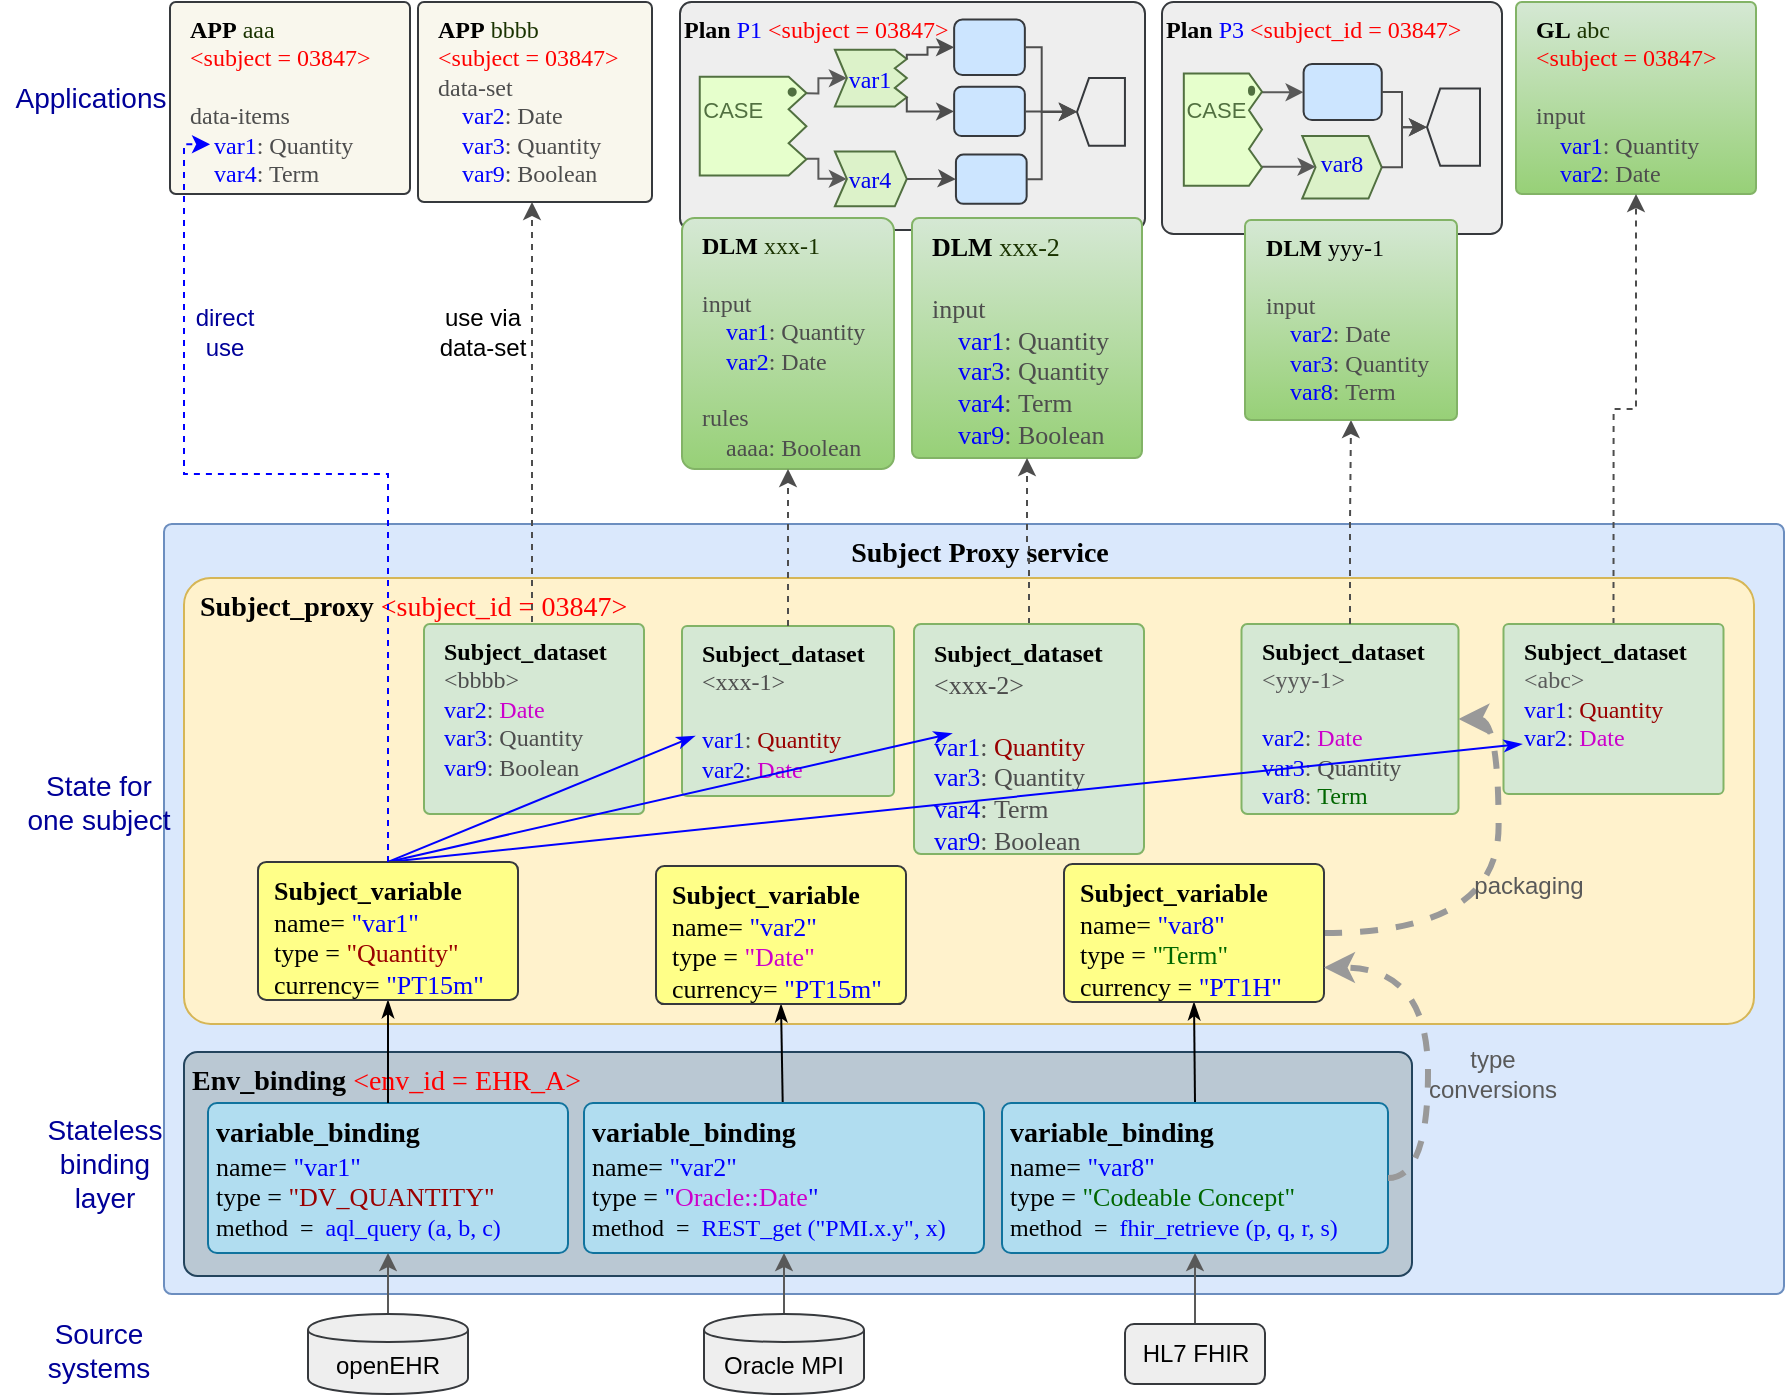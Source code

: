 <mxfile version="12.6.5" type="device"><diagram id="-mjmxiD4SZ3i_Z-_ZSI0" name="Page-1"><mxGraphModel dx="1366" dy="816" grid="1" gridSize="10" guides="1" tooltips="1" connect="1" arrows="1" fold="1" page="1" pageScale="1" pageWidth="1169" pageHeight="827" math="0" shadow="0"><root><mxCell id="0"/><mxCell id="1" parent="0"/><mxCell id="zqO9n0Ix8KRmHUmPDD_M-1" value="&lt;div style=&quot;font-size: 14px&quot;&gt;Subject Proxy service&lt;/div&gt;" style="rounded=1;whiteSpace=wrap;html=1;fontSize=14;arcSize=1;verticalAlign=top;fillColor=#dae8fc;strokeColor=#6c8ebf;fontFamily=Tahoma;align=center;spacingLeft=6;strokeWidth=1;fontStyle=1" parent="1" vertex="1"><mxGeometry x="150" y="295" width="810" height="385" as="geometry"/></mxCell><mxCell id="NUqWAFuIo_M2H8af_ZL4-5" value="&lt;font style=&quot;font-size: 14px&quot;&gt;&lt;b&gt;Env_binding&amp;nbsp;&lt;/b&gt;&lt;font style=&quot;font-size: 14px&quot; color=&quot;#ff0000&quot;&gt;&amp;lt;env_id = EHR_A&amp;gt;&lt;/font&gt;&lt;/font&gt;&lt;font style=&quot;font-size: 12px&quot;&gt;&lt;br style=&quot;font-size: 12px&quot;&gt;&lt;div style=&quot;font-size: 12px&quot;&gt;&lt;br&gt;&lt;/div&gt;&lt;/font&gt;" style="rounded=1;whiteSpace=wrap;html=1;fontSize=12;arcSize=6;verticalAlign=top;fillColor=#bac8d3;strokeColor=#23445d;spacingLeft=2;fontFamily=Tahoma;align=left;" parent="1" vertex="1"><mxGeometry x="160" y="559" width="614" height="112" as="geometry"/></mxCell><mxCell id="dO6ojmiXCGP0qlEIDVPj-18" value="&lt;font style=&quot;font-size: 14px&quot;&gt;&lt;b&gt;variable_binding&lt;/b&gt;&lt;/font&gt;&lt;font style=&quot;font-size: 12px&quot;&gt;&lt;br style=&quot;font-size: 12px&quot;&gt;&lt;div style=&quot;font-size: 12px&quot;&gt;&lt;div style=&quot;font-size: 13px&quot;&gt;name=&amp;nbsp;&lt;font color=&quot;#0000ff&quot;&gt;&quot;var1&quot;&lt;/font&gt;&lt;/div&gt;&lt;div style=&quot;font-size: 13px&quot;&gt;type =&amp;nbsp;&lt;font color=&quot;#990000&quot;&gt;&quot;DV_QUANTITY&quot;&lt;/font&gt;&lt;/div&gt;&lt;/div&gt;&lt;div style=&quot;font-size: 12px&quot;&gt;&lt;font style=&quot;font-size: 12px&quot;&gt;method&lt;/font&gt;&lt;font style=&quot;font-size: 12px&quot;&gt;&amp;nbsp;&lt;/font&gt;&lt;font style=&quot;font-size: 12px&quot;&gt;&amp;nbsp;&lt;/font&gt;&lt;font style=&quot;font-size: 12px&quot;&gt;=&lt;font color=&quot;#595959&quot;&gt;&amp;nbsp;&lt;/font&gt;&lt;/font&gt;&lt;span style=&quot;color: rgb(89 , 89 , 89)&quot;&gt;&amp;nbsp;&lt;/span&gt;&lt;font color=&quot;#0000ff&quot;&gt;aql_query (a, b, c)&lt;/font&gt;&lt;/div&gt;&lt;/font&gt;" style="rounded=1;whiteSpace=wrap;html=1;fontSize=12;arcSize=6;verticalAlign=top;fillColor=#b1ddf0;strokeColor=#10739e;spacingLeft=2;fontFamily=Tahoma;align=left;" parent="1" vertex="1"><mxGeometry x="172" y="584.5" width="180" height="75" as="geometry"/></mxCell><mxCell id="_LK7_smX9xSfELz9Xk2h-5" value="" style="group" parent="1" vertex="1" connectable="0"><mxGeometry x="408" y="34" width="232.5" height="114" as="geometry"/></mxCell><mxCell id="RvP3062w9t06JpOHgTbH-34" value="&lt;font style=&quot;font-size: 12px&quot;&gt;&lt;b style=&quot;color: rgb(0 , 0 , 0) ; font-size: 12px&quot;&gt;Plan&lt;/b&gt;&amp;nbsp;&lt;span style=&quot;font-size: 12px&quot;&gt;&lt;font color=&quot;#0000ff&quot;&gt;P1&amp;nbsp;&lt;/font&gt;&lt;/span&gt;&lt;/font&gt;&lt;span style=&quot;color: rgb(255 , 0 , 0)&quot;&gt;&amp;lt;subject = 03847&amp;gt;&lt;/span&gt;" style="rounded=1;whiteSpace=wrap;html=1;fontSize=12;arcSize=5;fillColor=#eeeeee;strokeColor=#36393d;verticalAlign=top;fontFamily=Tahoma;align=left;" parent="_LK7_smX9xSfELz9Xk2h-5" vertex="1"><mxGeometry width="232.5" height="114" as="geometry"/></mxCell><mxCell id="_LK7_smX9xSfELz9Xk2h-3" value="" style="group" parent="_LK7_smX9xSfELz9Xk2h-5" vertex="1" connectable="0"><mxGeometry x="9.87" y="8.769" width="212.597" height="93.392" as="geometry"/></mxCell><mxCell id="RvP3062w9t06JpOHgTbH-13" value="var4" style="shape=stencil(tZXtboMgFIavhr8LH0Oznwtd74NSNkkpGLTtdvc7iiZlfmzVmRjNeY/vwzG8RMREVchSI4oLxHaIUs7hBuUtlhmOpaxKreqoXWUw8mB17FR18Cd9M8e6IxhX6GDqpsveEH6Fd5qLCeWdA4jxrko6d32ASePAiz8jrFv+K6lK4J91rUNUSavu/8584htQySaTkixPuf3sP8h43bQT1IfnTahkk936HypZyGQClKkgM3GQ6vQR/MUdRyd5N9Yqb32AMj7bhRBlO7Gn4mXmI+IxGzdzkuPnuQSUsjmcg0bfPvurnj9yY9jebY27c/N19iy107zb/cUD8Ef9K+1kwQco6ys9tXegD7avVSeyBinzQf8Swpim+ayNRn/AbtX4D2mFbw==);whiteSpace=wrap;html=1;fillColor=#d5e8d4;strokeColor=#82b366;gradientColor=#97d077;fontSize=12;fontColor=#0000F0;verticalAlign=top;fontStyle=0;fontFamily=Tahoma;" parent="_LK7_smX9xSfELz9Xk2h-3" vertex="1"><mxGeometry x="67.57" y="65.96" width="35.957" height="27.432" as="geometry"/></mxCell><mxCell id="RvP3062w9t06JpOHgTbH-15" value="" style="shape=stencil(tZThCoIwFIWfZn9jcwj9jVXvsfSaQ9tkrqy3b+4atFKJUJDBPUe/e9h2JVy0pWyAJLQkfE+SJE394ssOyy3FUrYNZA61m7RKnmpAp3XWVNCp3A0EpUuwyvUuPxC68+/0DxeZ0dpDlNFt5Lz5HiaV9t/SO8KG9o+oajz/Ag4sqiyox9+Zm3QFKlsjacx85V426ULUOCtb5aSWobI/mVx4ZeoSc3GSWXW25qrz0STBsf0QzV/uj8GLx3Ik0ERbLgpjYSZPoeoaZ3dq78bd0PSLHVT8lQThCQ==);whiteSpace=wrap;html=1;fontSize=12;align=center;fillColor=#cce5ff;strokeColor=#36393d;fontColor=#595959;fontFamily=Tahoma;" parent="_LK7_smX9xSfELz9Xk2h-3" vertex="1"><mxGeometry x="127.199" width="35.358" height="27.74" as="geometry"/></mxCell><mxCell id="RvP3062w9t06JpOHgTbH-17" value="" style="shape=stencil(tZThCoIwFIWfZn9jcwj9jVXvsfSaQ9tkrqy3b+4atFKJUJDBPUe/e9h2JVy0pWyAJLQkfE+SJE394ssOyy3FUrYNZA61m7RKnmpAp3XWVNCp3A0EpUuwyvUuPxC68+/0DxeZ0dpDlNFt5Lz5HiaV9t/SO8KG9o+oajz/Ag4sqiyox9+Zm3QFKlsjacx85V426ULUOCtb5aSWobI/mVx4ZeoSc3GSWXW25qrz0STBsf0QzV/uj8GLx3Ik0ERbLgpjYSZPoeoaZ3dq78bd0PSLHVT8lQThCQ==);whiteSpace=wrap;html=1;fontSize=12;align=center;fillColor=#cce5ff;strokeColor=#36393d;fontColor=#595959;fontFamily=Tahoma;" parent="_LK7_smX9xSfELz9Xk2h-3" vertex="1"><mxGeometry x="128.098" y="67.501" width="35.358" height="24.658" as="geometry"/></mxCell><mxCell id="RvP3062w9t06JpOHgTbH-12" style="edgeStyle=orthogonalEdgeStyle;rounded=0;orthogonalLoop=1;jettySize=auto;html=1;exitX=1;exitY=0.5;exitDx=0;exitDy=0;fontSize=12;strokeColor=#4D4D4D;fontFamily=Tahoma;" parent="_LK7_smX9xSfELz9Xk2h-3" source="RvP3062w9t06JpOHgTbH-13" target="RvP3062w9t06JpOHgTbH-17" edge="1"><mxGeometry relative="1" as="geometry"/></mxCell><mxCell id="RvP3062w9t06JpOHgTbH-19" value="&lt;font style=&quot;font-size: 12px&quot; color=&quot;#0000ff&quot;&gt;var1&lt;/font&gt;" style="shape=stencil(tZXbcoIwEIafJrdODgbsZSfW94iYlowxYQLV+vZdCHbkWDU6w8DsLvvtD+w/ICbKXBYKUZwjtkaUcg4nCE8hTHAIZVmorAq5o/Rabo0KlbLybq9Oele1BG1z5XVVV9kHwu9wT30wkTlrAaKdLTuVqzrApLbQi38CrB1/7kQF8A+qUj5kSZPd3M5c8BdQSZe5IEn6JLV/pHNPf4+MIxWPU+/W26GSl3yx51D7z79iN2OZgMzUPjOxldn+y7tvuxsV86mNyZxxHsJwbQYhytZiQ8XbzHMEt403c5Li5dwSFLL26KBwKR/cUc07bwx76TbaXnXzuPak2z79Rm6aTlZx42na7t/DClgap2CZxM3n9+qPbCcPvMDMuFJNrS7kB9vbZCesBiZzXv3jwWCmeauNOn/AbrLhT9okfgE=);whiteSpace=wrap;html=1;fillColor=#d5e8d4;strokeColor=#82b366;gradientColor=#97d077;fontSize=14;verticalAlign=top;fontStyle=0;fontFamily=Tahoma;" parent="_LK7_smX9xSfELz9Xk2h-3" vertex="1"><mxGeometry x="67.57" y="15.103" width="35.957" height="28.357" as="geometry"/></mxCell><mxCell id="RvP3062w9t06JpOHgTbH-9" style="edgeStyle=orthogonalEdgeStyle;rounded=0;html=1;exitX=1;exitY=0.167;exitDx=0;exitDy=0;entryX=0;entryY=0.5;entryDx=0;entryDy=0;jettySize=auto;orthogonalLoop=1;strokeColor=#4D4D4D;fontFamily=Tahoma;" parent="_LK7_smX9xSfELz9Xk2h-3" source="RvP3062w9t06JpOHgTbH-19" target="RvP3062w9t06JpOHgTbH-15" edge="1"><mxGeometry relative="1" as="geometry"><mxPoint x="172.145" y="-18.494" as="targetPoint"/><Array as="points"><mxPoint x="103.677" y="17.569"/><mxPoint x="113.865" y="17.569"/><mxPoint x="113.865" y="13.87"/></Array></mxGeometry></mxCell><mxCell id="RvP3062w9t06JpOHgTbH-21" value="" style="shape=stencil(tZThCoIwFIWfZn9jcwj9jVXvsfSaQ9tkrqy3b+4atFKJUJDBPUe/e9h2JVy0pWyAJLQkfE+SJE394ssOyy3FUrYNZA61m7RKnmpAp3XWVNCp3A0EpUuwyvUuPxC68+/0DxeZ0dpDlNFt5Lz5HiaV9t/SO8KG9o+oajz/Ag4sqiyox9+Zm3QFKlsjacx85V426ULUOCtb5aSWobI/mVx4ZeoSc3GSWXW25qrz0STBsf0QzV/uj8GLx3Ik0ERbLgpjYSZPoeoaZ3dq78bd0PSLHVT8lQThCQ==);whiteSpace=wrap;html=1;fontSize=12;align=center;fillColor=#cce5ff;strokeColor=#36393d;fontColor=#595959;fontFamily=Tahoma;" parent="_LK7_smX9xSfELz9Xk2h-3" vertex="1"><mxGeometry x="127.199" y="33.597" width="35.358" height="24.658" as="geometry"/></mxCell><mxCell id="RvP3062w9t06JpOHgTbH-18" style="edgeStyle=orthogonalEdgeStyle;rounded=0;orthogonalLoop=1;jettySize=auto;html=1;exitX=1;exitY=0.83;exitDx=0;exitDy=0;entryX=0;entryY=0.5;entryDx=0;entryDy=0;strokeColor=#4D4D4D;fontSize=12;fontFamily=Tahoma;" parent="_LK7_smX9xSfELz9Xk2h-3" source="RvP3062w9t06JpOHgTbH-19" target="RvP3062w9t06JpOHgTbH-21" edge="1"><mxGeometry relative="1" as="geometry"><Array as="points"><mxPoint x="103.132" y="45.6"/></Array></mxGeometry></mxCell><mxCell id="RvP3062w9t06JpOHgTbH-29" value="" style="shape=stencil(tZRhb4MgEIZ/DV8bhdplHxfX/Q9K2SSlYIC127/vyWkiEdtmU2PUe8/34cQDwmrf8FYSWjSEvRNKqwouEF4x3BYYct9KEVC7cKf4QUvM+ODsSV7VMfQEZRrpVOiybE+KN3inO1ktrDEAUdb4JDPKA4wrA97iB2H98L9J1AL/LIN0qJZR/XieualWoJZrVJoyh7qXrXQhalprucqfWoZa/pHJalDmmpjVBy5OX85+m2O2kk+ltbDaOgjxHgcilO3jcecjcInlzWzHXvvnvLnl3cKcJIb02V7kaGpy6y3HHexamZF9u6i934qe95f/9Kd2+rJ5DBDaejk39aBPZj+qM60CTWKdfNBD2Az3WyXbuRN2VHH7j8IN);whiteSpace=wrap;html=1;fillColor=#f5f5f5;gradientColor=#b3b3b3;fontSize=11;strokeColor=#666666;fontFamily=Tahoma;" parent="_LK7_smX9xSfELz9Xk2h-3" vertex="1"><mxGeometry x="188.626" y="29.26" width="23.972" height="33.905" as="geometry"/></mxCell><mxCell id="RvP3062w9t06JpOHgTbH-14" style="edgeStyle=orthogonalEdgeStyle;rounded=0;orthogonalLoop=1;jettySize=auto;html=1;exitX=1;exitY=0.5;exitDx=0;exitDy=0;entryX=0;entryY=0.5;entryDx=0;entryDy=0;strokeColor=#4D4D4D;fontSize=12;fontFamily=Tahoma;" parent="_LK7_smX9xSfELz9Xk2h-3" source="RvP3062w9t06JpOHgTbH-15" target="RvP3062w9t06JpOHgTbH-29" edge="1"><mxGeometry relative="1" as="geometry"><mxPoint x="174.842" y="59.293" as="targetPoint"/><Array as="points"><mxPoint x="170.982" y="14.031"/><mxPoint x="170.982" y="46.477"/></Array></mxGeometry></mxCell><mxCell id="RvP3062w9t06JpOHgTbH-16" style="edgeStyle=orthogonalEdgeStyle;rounded=0;orthogonalLoop=1;jettySize=auto;html=1;exitX=1;exitY=0.5;exitDx=0;exitDy=0;entryX=0;entryY=0.5;entryDx=0;entryDy=0;strokeColor=#4D4D4D;fontSize=12;fontFamily=Tahoma;" parent="_LK7_smX9xSfELz9Xk2h-3" source="RvP3062w9t06JpOHgTbH-17" target="RvP3062w9t06JpOHgTbH-29" edge="1"><mxGeometry relative="1" as="geometry"><mxPoint x="173.644" y="8.63" as="targetPoint"/><Array as="points"><mxPoint x="170.982" y="79.8"/><mxPoint x="170.982" y="46.477"/></Array></mxGeometry></mxCell><mxCell id="RvP3062w9t06JpOHgTbH-20" style="edgeStyle=orthogonalEdgeStyle;rounded=0;orthogonalLoop=1;jettySize=auto;html=1;exitX=1;exitY=0.5;exitDx=0;exitDy=0;entryX=0;entryY=0.5;entryDx=0;entryDy=0;strokeColor=#4D4D4D;fontSize=12;fontFamily=Tahoma;" parent="_LK7_smX9xSfELz9Xk2h-3" source="RvP3062w9t06JpOHgTbH-21" target="RvP3062w9t06JpOHgTbH-29" edge="1"><mxGeometry relative="1" as="geometry"><mxPoint x="174.842" y="81.874" as="targetPoint"/></mxGeometry></mxCell><mxCell id="RvP3062w9t06JpOHgTbH-33" style="edgeStyle=orthogonalEdgeStyle;rounded=0;orthogonalLoop=1;jettySize=auto;html=1;exitX=1;exitY=0.83;exitDx=0;exitDy=0;entryX=0.167;entryY=0.5;entryDx=0;entryDy=0;entryPerimeter=0;fontSize=12;strokeColor=#595959;fontFamily=Tahoma;" parent="_LK7_smX9xSfELz9Xk2h-3" source="dO6ojmiXCGP0qlEIDVPj-1" target="RvP3062w9t06JpOHgTbH-13" edge="1"><mxGeometry relative="1" as="geometry"><Array as="points"><mxPoint x="59.329" y="69.351"/><mxPoint x="59.329" y="79.83"/></Array><mxPoint x="31.612" y="64.203" as="sourcePoint"/></mxGeometry></mxCell><mxCell id="RvP3062w9t06JpOHgTbH-10" style="edgeStyle=orthogonalEdgeStyle;rounded=0;orthogonalLoop=1;jettySize=auto;html=1;exitX=1;exitY=0.167;exitDx=0;exitDy=0;entryX=0.167;entryY=0.5;entryDx=0;entryDy=0;entryPerimeter=0;fontSize=14;strokeColor=#595959;fontFamily=Tahoma;" parent="_LK7_smX9xSfELz9Xk2h-3" source="dO6ojmiXCGP0qlEIDVPj-1" target="RvP3062w9t06JpOHgTbH-19" edge="1"><mxGeometry relative="1" as="geometry"><mxPoint x="64.573" y="71.2" as="targetPoint"/><mxPoint x="31.612" y="41.724" as="sourcePoint"/><Array as="points"><mxPoint x="59.329" y="36.679"/><mxPoint x="59.329" y="29.281"/></Array></mxGeometry></mxCell><mxCell id="dO6ojmiXCGP0qlEIDVPj-1" value="&lt;font style=&quot;font-size: 13px&quot;&gt;&lt;span style=&quot;font-size: 13px&quot;&gt;&lt;br style=&quot;font-size: 13px&quot;&gt;&lt;/span&gt;&lt;/font&gt;" style="shape=stencil(tVbbjoMgEP0aXxuFot3HhrU/sF9ALV1JKRikl/37Rccm0kpv2sRoZsZz5ihz0AjTumQVj1BcRvg7QogQd3LhCcI0hpDVFS8s5I7MCLaWHCq1NXrHT2JjOwahSm6Ebao4j+Klu6c5MC20Uo5EaFV7lV7dkTGhHDY+A1nX/s+LKse/55YbyCZtdvU854x8gDXxOWdJmk2j9oqXfETtNKy+1uQjqzUN6/XzL/DTtJi6TGiWMV2zYvdr9EFtBsVshZSFltq4EK5towjhPF2tKL3zHOC0YTBJsnge3wFXrPHnTeFS3usjv++6IdoLWgrVQ5Nx8NSHf43rnizGtUdZN39vK8DZOAXzdFx/8qr+l+GF1DUPDZ7L38xemw0YxVlEG/7AQWCFUMutVvZNm1h+bnYJxw8YuvzJ4XV0Lwf504Ue+jUoMrgRPBTJpRRVHV7xdOZ/xOcQlf0oLGpYdrtkNyvTZuEPok38Aw==);whiteSpace=wrap;html=1;fontSize=13;fillColor=#cdeb8b;strokeColor=#36393d;align=left;verticalAlign=middle;fontFamily=Tahoma;" parent="_LK7_smX9xSfELz9Xk2h-3" vertex="1"><mxGeometry y="28.665" width="53.337" height="49.316" as="geometry"/></mxCell><mxCell id="_LK7_smX9xSfELz9Xk2h-39" value="&lt;div style=&quot;font-size: 12px&quot;&gt;&lt;b style=&quot;font-size: 12px&quot;&gt;APP&lt;/b&gt;&amp;nbsp;&lt;font color=&quot;#1a3300&quot;&gt;bbbb&lt;/font&gt;&lt;span style=&quot;color: rgb(89 , 89 , 89)&quot;&gt;&amp;nbsp; &amp;nbsp; &amp;nbsp; &amp;nbsp;&amp;nbsp;&lt;/span&gt;&lt;/div&gt;&lt;span style=&quot;color: rgb(255 , 0 , 0)&quot;&gt;&amp;lt;subject = 03847&amp;gt;&lt;/span&gt;&lt;font color=&quot;#4d4d4d&quot;&gt;&lt;br&gt;data-set&lt;br&gt;&lt;/font&gt;&lt;div&gt;&lt;span style=&quot;white-space: nowrap&quot;&gt;&lt;font color=&quot;#4d4d4d&quot;&gt;&amp;nbsp; &amp;nbsp;&amp;nbsp;&lt;/font&gt;&lt;font color=&quot;#0000ff&quot;&gt;var2&lt;/font&gt;&lt;/span&gt;&lt;span style=&quot;color: rgb(77 , 77 , 77) ; white-space: nowrap&quot;&gt;:&amp;nbsp;&lt;/span&gt;&lt;font style=&quot;color: rgb(77 , 77 , 77) ; white-space: nowrap&quot;&gt;Date&lt;/font&gt;&lt;br&gt;&lt;/div&gt;&lt;font color=&quot;#4d4d4d&quot;&gt;&lt;span style=&quot;white-space: nowrap&quot;&gt;&lt;div&gt;&lt;/div&gt;&lt;/span&gt;&lt;/font&gt;&lt;div&gt;&lt;span style=&quot;white-space: nowrap&quot;&gt;&lt;font color=&quot;#4d4d4d&quot;&gt;&amp;nbsp; &amp;nbsp;&amp;nbsp;&lt;/font&gt;&lt;font color=&quot;#0000ff&quot;&gt;var3&lt;/font&gt;&lt;/span&gt;&lt;span style=&quot;color: rgb(77 , 77 , 77) ; white-space: nowrap&quot;&gt;:&amp;nbsp;&lt;/span&gt;&lt;font style=&quot;color: rgb(77 , 77 , 77) ; white-space: nowrap&quot;&gt;Quantity&lt;/font&gt;&lt;/div&gt;&lt;div&gt;&lt;div&gt;&lt;span style=&quot;white-space: nowrap&quot;&gt;&lt;font color=&quot;#4d4d4d&quot;&gt;&amp;nbsp; &amp;nbsp;&amp;nbsp;&lt;/font&gt;&lt;font color=&quot;#0000ff&quot;&gt;var9&lt;/font&gt;&lt;/span&gt;&lt;span style=&quot;color: rgb(77 , 77 , 77) ; white-space: nowrap&quot;&gt;:&amp;nbsp;&lt;/span&gt;&lt;font style=&quot;color: rgb(77 , 77 , 77) ; white-space: nowrap&quot;&gt;Boolean&lt;/font&gt;&lt;/div&gt;&lt;/div&gt;" style="rounded=1;whiteSpace=wrap;html=1;fontSize=12;arcSize=3;verticalAlign=top;fillColor=#f9f7ed;strokeColor=#36393d;align=left;spacingLeft=8;fontFamily=Tahoma;" parent="1" vertex="1"><mxGeometry x="277" y="34" width="117" height="100" as="geometry"/></mxCell><mxCell id="_LK7_smX9xSfELz9Xk2h-45" value="&lt;div style=&quot;font-size: 14px&quot;&gt;&lt;font style=&quot;font-size: 14px&quot;&gt;&lt;span style=&quot;font-size: 14px&quot;&gt;&lt;b&gt;Subject_proxy&lt;/b&gt;&amp;nbsp;&lt;/span&gt;&lt;/font&gt;&lt;font color=&quot;#ff0000&quot;&gt;&amp;lt;subject_id = 03847&amp;gt;&lt;/font&gt;&lt;/div&gt;&lt;div style=&quot;font-size: 14px&quot;&gt;&lt;br&gt;&lt;/div&gt;&lt;div style=&quot;font-size: 14px&quot;&gt;&lt;br&gt;&lt;/div&gt;" style="rounded=1;whiteSpace=wrap;html=1;fontSize=14;arcSize=6;verticalAlign=top;fillColor=#fff2cc;strokeColor=#d6b656;fontFamily=Tahoma;align=left;spacingLeft=6;strokeWidth=1;" parent="1" vertex="1"><mxGeometry x="160" y="322" width="785" height="223" as="geometry"/></mxCell><mxCell id="_LK7_smX9xSfELz9Xk2h-53" style="rounded=0;orthogonalLoop=1;jettySize=auto;html=1;exitX=0.5;exitY=0;exitDx=0;exitDy=0;fontSize=12;endArrow=classicThin;endFill=1;startArrow=none;startFill=0;entryX=0.5;entryY=1;entryDx=0;entryDy=0;" parent="1" source="dO6ojmiXCGP0qlEIDVPj-18" target="NUqWAFuIo_M2H8af_ZL4-1" edge="1"><mxGeometry relative="1" as="geometry"><mxPoint x="554" y="363.25" as="sourcePoint"/><mxPoint x="540" y="484" as="targetPoint"/></mxGeometry></mxCell><mxCell id="_LK7_smX9xSfELz9Xk2h-54" style="rounded=0;orthogonalLoop=1;jettySize=auto;html=1;fontSize=12;endArrow=classicThin;endFill=1;startArrow=none;startFill=0;entryX=0.5;entryY=1;entryDx=0;entryDy=0;" parent="1" source="NUqWAFuIo_M2H8af_ZL4-10" target="NUqWAFuIo_M2H8af_ZL4-3" edge="1"><mxGeometry relative="1" as="geometry"><mxPoint x="475.375" y="597" as="sourcePoint"/><mxPoint x="504" y="404.25" as="targetPoint"/></mxGeometry></mxCell><mxCell id="_LK7_smX9xSfELz9Xk2h-55" style="rounded=0;orthogonalLoop=1;jettySize=auto;html=1;exitX=0.5;exitY=0;exitDx=0;exitDy=0;fontSize=12;endArrow=classicThin;endFill=1;startArrow=none;startFill=0;entryX=0.5;entryY=1;entryDx=0;entryDy=0;" parent="1" source="NUqWAFuIo_M2H8af_ZL4-11" target="NUqWAFuIo_M2H8af_ZL4-4" edge="1"><mxGeometry relative="1" as="geometry"><mxPoint x="721.375" y="587" as="sourcePoint"/><mxPoint x="473.9" y="434.172" as="targetPoint"/></mxGeometry></mxCell><mxCell id="_LK7_smX9xSfELz9Xk2h-32" value="&lt;div style=&quot;font-size: 12px&quot;&gt;&lt;b style=&quot;font-size: 12px&quot;&gt;GL&lt;/b&gt;&amp;nbsp;&lt;font color=&quot;#1a3300&quot;&gt;abc&lt;/font&gt;&lt;span style=&quot;color: rgb(89 , 89 , 89)&quot;&gt;&amp;nbsp;&lt;/span&gt;&lt;/div&gt;&lt;span style=&quot;color: rgb(255 , 0 , 0)&quot;&gt;&amp;lt;subject = 03847&amp;gt;&lt;/span&gt;&lt;div style=&quot;font-size: 12px&quot;&gt;&lt;span style=&quot;color: rgb(89 , 89 , 89)&quot;&gt;&amp;nbsp;&amp;nbsp; &amp;nbsp; &amp;nbsp; &amp;nbsp;&lt;/span&gt;&lt;span style=&quot;color: rgb(89 , 89 , 89)&quot;&gt;&amp;nbsp; &amp;nbsp; &amp;nbsp; &amp;nbsp;&lt;/span&gt;&lt;/div&gt;&lt;div style=&quot;font-size: 12px&quot;&gt;&lt;font color=&quot;#4d4d4d&quot; style=&quot;white-space: nowrap&quot;&gt;input&lt;br&gt;&lt;/font&gt;&lt;div&gt;&lt;span style=&quot;white-space: nowrap&quot;&gt;&lt;font color=&quot;#4d4d4d&quot;&gt;&amp;nbsp; &amp;nbsp;&amp;nbsp;&lt;/font&gt;&lt;font color=&quot;#0000ff&quot;&gt;var1&lt;/font&gt;&lt;/span&gt;&lt;span style=&quot;color: rgb(77 , 77 , 77) ; white-space: nowrap&quot;&gt;:&amp;nbsp;&lt;/span&gt;&lt;font style=&quot;color: rgb(77 , 77 , 77) ; white-space: nowrap&quot;&gt;Quantity&lt;/font&gt;&lt;br&gt;&lt;/div&gt;&lt;font color=&quot;#4d4d4d&quot;&gt;&lt;span style=&quot;white-space: nowrap&quot;&gt;&lt;div&gt;&lt;/div&gt;&lt;/span&gt;&lt;/font&gt;&lt;div&gt;&lt;span style=&quot;white-space: nowrap&quot;&gt;&lt;font color=&quot;#4d4d4d&quot;&gt;&amp;nbsp; &amp;nbsp;&amp;nbsp;&lt;/font&gt;&lt;font color=&quot;#0000ff&quot;&gt;var2&lt;/font&gt;&lt;/span&gt;&lt;span style=&quot;color: rgb(77 , 77 , 77) ; white-space: nowrap&quot;&gt;:&amp;nbsp;&lt;/span&gt;&lt;font style=&quot;color: rgb(77 , 77 , 77) ; white-space: nowrap&quot;&gt;Date&lt;/font&gt;&lt;/div&gt;&lt;/div&gt;" style="rounded=1;whiteSpace=wrap;html=1;fontSize=12;arcSize=3;verticalAlign=top;fillColor=#d5e8d4;strokeColor=#82b366;align=left;spacingLeft=8;fontFamily=Tahoma;gradientColor=#97d077;" parent="1" vertex="1"><mxGeometry x="826" y="34" width="120" height="96" as="geometry"/></mxCell><mxCell id="_LK7_smX9xSfELz9Xk2h-37" value="&lt;font color=&quot;#4d4d4d&quot;&gt;&lt;br&gt;&lt;/font&gt;" style="text;align=left;verticalAlign=middle;resizable=0;points=[];autosize=1;html=1;fontSize=12;fontFamily=Tahoma;" parent="1" vertex="1"><mxGeometry x="683" y="204.25" width="20" height="20" as="geometry"/></mxCell><mxCell id="_LK7_smX9xSfELz9Xk2h-8" value="&lt;div style=&quot;font-size: 13px&quot;&gt;&lt;font style=&quot;font-size: 13px&quot;&gt;&lt;b&gt;DLM&lt;/b&gt; &lt;font style=&quot;font-size: 13px&quot; color=&quot;#1a3300&quot;&gt;xxx-2&lt;/font&gt;&lt;/font&gt;&lt;/div&gt;&lt;font style=&quot;font-size: 13px&quot;&gt;&lt;font color=&quot;#595959&quot; style=&quot;font-size: 13px&quot;&gt;&lt;div&gt;&amp;nbsp; &amp;nbsp; &amp;nbsp; &amp;nbsp; &amp;nbsp;&amp;nbsp; &amp;nbsp; &amp;nbsp; &amp;nbsp;&lt;/div&gt;&lt;/font&gt;&lt;font color=&quot;#4d4d4d&quot; style=&quot;font-size: 13px&quot;&gt;input&lt;br&gt;&lt;/font&gt;&lt;/font&gt;&lt;div style=&quot;font-size: 13px&quot;&gt;&lt;font style=&quot;font-size: 13px&quot;&gt;&lt;span style=&quot;white-space: nowrap&quot;&gt;&lt;font color=&quot;#4d4d4d&quot; style=&quot;font-size: 13px&quot;&gt;&amp;nbsp; &amp;nbsp;&amp;nbsp;&lt;/font&gt;&lt;font color=&quot;#0000ff&quot; style=&quot;font-size: 13px&quot;&gt;var1&lt;/font&gt;&lt;/span&gt;&lt;span style=&quot;color: rgb(77 , 77 , 77) ; white-space: nowrap&quot;&gt;:&amp;nbsp;&lt;/span&gt;&lt;font style=&quot;color: rgb(77 , 77 , 77) ; white-space: nowrap ; font-size: 13px&quot;&gt;Quantity&lt;/font&gt;&lt;br&gt;&lt;/font&gt;&lt;/div&gt;&lt;font color=&quot;#4d4d4d&quot; style=&quot;font-size: 13px&quot;&gt;&lt;span style=&quot;white-space: nowrap&quot;&gt;&lt;div&gt;&lt;/div&gt;&lt;/span&gt;&lt;/font&gt;&lt;div style=&quot;font-size: 13px&quot;&gt;&lt;font style=&quot;font-size: 13px&quot;&gt;&lt;span style=&quot;white-space: nowrap&quot;&gt;&lt;font color=&quot;#4d4d4d&quot; style=&quot;font-size: 13px&quot;&gt;&amp;nbsp; &amp;nbsp;&amp;nbsp;&lt;/font&gt;&lt;font color=&quot;#0000ff&quot; style=&quot;font-size: 13px&quot;&gt;var3&lt;/font&gt;&lt;/span&gt;&lt;span style=&quot;color: rgb(77 , 77 , 77) ; white-space: nowrap&quot;&gt;:&amp;nbsp;&lt;/span&gt;&lt;font style=&quot;color: rgb(77 , 77 , 77) ; white-space: nowrap ; font-size: 13px&quot;&gt;Quantity&lt;/font&gt;&lt;br&gt;&lt;/font&gt;&lt;/div&gt;&lt;font color=&quot;#4d4d4d&quot; style=&quot;font-size: 13px&quot;&gt;&lt;span style=&quot;white-space: nowrap&quot;&gt;&lt;div&gt;&lt;/div&gt;&lt;/span&gt;&lt;/font&gt;&lt;div style=&quot;font-size: 13px&quot;&gt;&lt;font style=&quot;font-size: 13px&quot;&gt;&lt;span style=&quot;white-space: nowrap&quot;&gt;&lt;font color=&quot;#4d4d4d&quot; style=&quot;font-size: 13px&quot;&gt;&amp;nbsp; &amp;nbsp;&amp;nbsp;&lt;/font&gt;&lt;font color=&quot;#0000ff&quot; style=&quot;font-size: 13px&quot;&gt;var4&lt;/font&gt;&lt;/span&gt;&lt;span style=&quot;color: rgb(77 , 77 , 77) ; white-space: nowrap&quot;&gt;:&amp;nbsp;&lt;/span&gt;&lt;font style=&quot;color: rgb(77 , 77 , 77) ; white-space: nowrap ; font-size: 13px&quot;&gt;Term&lt;/font&gt;&lt;br&gt;&lt;/font&gt;&lt;/div&gt;&lt;font color=&quot;#4d4d4d&quot; style=&quot;font-size: 13px&quot;&gt;&lt;span style=&quot;white-space: nowrap&quot;&gt;&lt;div&gt;&lt;/div&gt;&lt;/span&gt;&lt;/font&gt;&lt;div style=&quot;font-size: 13px&quot;&gt;&lt;font style=&quot;font-size: 13px&quot;&gt;&lt;span style=&quot;white-space: nowrap&quot;&gt;&lt;font color=&quot;#4d4d4d&quot; style=&quot;font-size: 13px&quot;&gt;&amp;nbsp; &amp;nbsp;&amp;nbsp;&lt;/font&gt;&lt;font color=&quot;#0000ff&quot; style=&quot;font-size: 13px&quot;&gt;var9&lt;/font&gt;&lt;/span&gt;&lt;span style=&quot;color: rgb(77 , 77 , 77) ; white-space: nowrap&quot;&gt;:&amp;nbsp;&lt;/span&gt;&lt;font style=&quot;color: rgb(77 , 77 , 77) ; white-space: nowrap ; font-size: 13px&quot;&gt;Boolean&lt;/font&gt;&lt;/font&gt;&lt;/div&gt;&lt;font color=&quot;#4d4d4d&quot; style=&quot;font-size: 13px&quot;&gt;&lt;br style=&quot;white-space: nowrap&quot;&gt;&lt;/font&gt;" style="rounded=1;whiteSpace=wrap;html=1;fontSize=12;arcSize=3;verticalAlign=top;fillColor=#d5e8d4;strokeColor=#82b366;align=left;spacingLeft=8;fontFamily=Tahoma;gradientColor=#97d077;" parent="1" vertex="1"><mxGeometry x="524" y="142" width="115" height="120" as="geometry"/></mxCell><mxCell id="FIS6dUo_zFH7hWUobFA_-15" style="edgeStyle=orthogonalEdgeStyle;rounded=0;orthogonalLoop=1;jettySize=auto;html=1;exitX=0.5;exitY=0;exitDx=0;exitDy=0;dashed=1;strokeColor=#4D4D4D;" parent="1" source="FIS6dUo_zFH7hWUobFA_-1" target="_LK7_smX9xSfELz9Xk2h-39" edge="1"><mxGeometry relative="1" as="geometry"><Array as="points"><mxPoint x="334" y="350"/></Array></mxGeometry></mxCell><mxCell id="FIS6dUo_zFH7hWUobFA_-1" value="&lt;div style=&quot;font-size: 12px&quot;&gt;&lt;b style=&quot;font-size: 12px&quot;&gt;Subject_dataset&lt;/b&gt;&amp;nbsp;&lt;br&gt;&lt;font color=&quot;#4d4d4d&quot;&gt;&amp;lt;bbbb&amp;gt;&lt;/font&gt;&lt;span style=&quot;color: rgb(89 , 89 , 89)&quot;&gt;&amp;nbsp; &amp;nbsp;&amp;nbsp;&lt;/span&gt;&lt;/div&gt;&lt;div&gt;&lt;span style=&quot;white-space: nowrap&quot;&gt;&lt;font color=&quot;#0000ff&quot;&gt;var2&lt;/font&gt;&lt;/span&gt;&lt;span style=&quot;color: rgb(77 , 77 , 77) ; white-space: nowrap&quot;&gt;:&amp;nbsp;&lt;/span&gt;&lt;font style=&quot;white-space: nowrap&quot; color=&quot;#cc00cc&quot;&gt;Date&lt;/font&gt;&lt;br&gt;&lt;/div&gt;&lt;font color=&quot;#4d4d4d&quot;&gt;&lt;span style=&quot;white-space: nowrap&quot;&gt;&lt;div&gt;&lt;/div&gt;&lt;/span&gt;&lt;/font&gt;&lt;div&gt;&lt;span style=&quot;white-space: nowrap&quot;&gt;&lt;font color=&quot;#0000ff&quot;&gt;var3&lt;/font&gt;&lt;/span&gt;&lt;span style=&quot;color: rgb(77 , 77 , 77) ; white-space: nowrap&quot;&gt;:&amp;nbsp;&lt;/span&gt;&lt;font style=&quot;color: rgb(77 , 77 , 77) ; white-space: nowrap&quot;&gt;Quantity&lt;/font&gt;&lt;/div&gt;&lt;div&gt;&lt;div&gt;&lt;span style=&quot;white-space: nowrap&quot;&gt;&lt;font color=&quot;#0000ff&quot;&gt;var9&lt;/font&gt;&lt;/span&gt;&lt;span style=&quot;color: rgb(77 , 77 , 77) ; white-space: nowrap&quot;&gt;:&amp;nbsp;&lt;/span&gt;&lt;font style=&quot;color: rgb(77 , 77 , 77) ; white-space: nowrap&quot;&gt;Boolean&lt;/font&gt;&lt;/div&gt;&lt;/div&gt;" style="rounded=1;whiteSpace=wrap;html=1;fontSize=12;arcSize=3;verticalAlign=top;fillColor=#d5e8d4;strokeColor=#82b366;align=left;spacingLeft=8;fontFamily=Tahoma;" parent="1" vertex="1"><mxGeometry x="280" y="345" width="110" height="95" as="geometry"/></mxCell><mxCell id="FIS6dUo_zFH7hWUobFA_-2" value="" style="group" parent="1" vertex="1" connectable="0"><mxGeometry x="409" y="346" width="109" height="85" as="geometry"/></mxCell><mxCell id="FIS6dUo_zFH7hWUobFA_-3" value="&lt;b&gt;Subject_&lt;/b&gt;&lt;b&gt;dataset&lt;br&gt;&lt;/b&gt;&lt;font color=&quot;#4d4d4d&quot;&gt;&amp;lt;xxx-1&amp;gt;&lt;/font&gt;&lt;b&gt;&lt;br&gt;&lt;/b&gt;&lt;font color=&quot;#595959&quot; style=&quot;font-size: 12px&quot;&gt;&lt;div style=&quot;font-size: 12px&quot;&gt;&lt;span style=&quot;font-size: 12px&quot;&gt;&amp;nbsp; &amp;nbsp; &amp;nbsp; &amp;nbsp; &amp;nbsp;&lt;/span&gt;&lt;span style=&quot;font-size: 12px&quot;&gt;&amp;nbsp; &amp;nbsp; &amp;nbsp;&lt;/span&gt;&lt;/div&gt;&lt;/font&gt;&lt;div&gt;&lt;span style=&quot;white-space: nowrap&quot;&gt;&lt;font color=&quot;#0000ff&quot;&gt;var1&lt;/font&gt;&lt;/span&gt;&lt;span style=&quot;color: rgb(77 , 77 , 77) ; white-space: nowrap&quot;&gt;:&amp;nbsp;&lt;/span&gt;&lt;font style=&quot;white-space: nowrap&quot; color=&quot;#990000&quot;&gt;Quantity&lt;/font&gt;&lt;br&gt;&lt;/div&gt;&lt;font color=&quot;#4d4d4d&quot;&gt;&lt;span style=&quot;white-space: nowrap&quot;&gt;&lt;div&gt;&lt;/div&gt;&lt;/span&gt;&lt;/font&gt;&lt;div&gt;&lt;span style=&quot;white-space: nowrap&quot;&gt;&lt;font color=&quot;#0000ff&quot;&gt;var2&lt;/font&gt;&lt;/span&gt;&lt;span style=&quot;color: rgb(77 , 77 , 77) ; white-space: nowrap&quot;&gt;:&amp;nbsp;&lt;/span&gt;&lt;font style=&quot;white-space: nowrap&quot; color=&quot;#cc00cc&quot;&gt;Date&lt;/font&gt;&lt;/div&gt;&lt;font color=&quot;#4d4d4d&quot; style=&quot;white-space: nowrap&quot;&gt;&lt;br&gt;&lt;/font&gt;" style="rounded=1;whiteSpace=wrap;html=1;fontSize=12;arcSize=3;verticalAlign=top;fillColor=#d5e8d4;strokeColor=#82b366;align=left;spacingLeft=8;fontFamily=Tahoma;" parent="FIS6dUo_zFH7hWUobFA_-2" vertex="1"><mxGeometry width="106.0" height="85" as="geometry"/></mxCell><mxCell id="FIS6dUo_zFH7hWUobFA_-13" style="edgeStyle=orthogonalEdgeStyle;rounded=0;orthogonalLoop=1;jettySize=auto;html=1;exitX=0.5;exitY=0;exitDx=0;exitDy=0;entryX=0.5;entryY=1;entryDx=0;entryDy=0;dashed=1;strokeColor=#4D4D4D;" parent="1" source="FIS6dUo_zFH7hWUobFA_-4" target="_LK7_smX9xSfELz9Xk2h-8" edge="1"><mxGeometry relative="1" as="geometry"/></mxCell><mxCell id="FIS6dUo_zFH7hWUobFA_-4" value="&lt;b&gt;Subject_&lt;/b&gt;&lt;b style=&quot;font-size: 13px&quot;&gt;dataset&lt;/b&gt;&lt;b&gt;&lt;br&gt;&lt;/b&gt;&lt;div style=&quot;font-size: 13px&quot;&gt;&lt;font style=&quot;font-size: 13px&quot;&gt;&lt;font color=&quot;#4d4d4d&quot;&gt;&amp;lt;&lt;font style=&quot;font-size: 13px&quot;&gt;xxx-2&amp;gt;&lt;/font&gt;&lt;/font&gt;&lt;/font&gt;&lt;/div&gt;&lt;font style=&quot;font-size: 13px&quot;&gt;&lt;font color=&quot;#595959&quot; style=&quot;font-size: 13px&quot;&gt;&lt;div&gt;&amp;nbsp; &amp;nbsp; &amp;nbsp; &amp;nbsp; &amp;nbsp; &amp;nbsp; &amp;nbsp; &amp;nbsp;&amp;nbsp;&lt;/div&gt;&lt;/font&gt;&lt;/font&gt;&lt;div style=&quot;font-size: 13px&quot;&gt;&lt;font style=&quot;font-size: 13px&quot;&gt;&lt;span style=&quot;white-space: nowrap&quot;&gt;&lt;font color=&quot;#0000ff&quot; style=&quot;font-size: 13px&quot;&gt;var1&lt;/font&gt;&lt;/span&gt;&lt;span style=&quot;color: rgb(77 , 77 , 77) ; white-space: nowrap&quot;&gt;:&amp;nbsp;&lt;/span&gt;&lt;font style=&quot;white-space: nowrap ; font-size: 13px&quot; color=&quot;#990000&quot;&gt;Quantity&lt;/font&gt;&lt;br&gt;&lt;/font&gt;&lt;/div&gt;&lt;font color=&quot;#4d4d4d&quot; style=&quot;font-size: 13px&quot;&gt;&lt;span style=&quot;white-space: nowrap&quot;&gt;&lt;div&gt;&lt;/div&gt;&lt;/span&gt;&lt;/font&gt;&lt;div style=&quot;font-size: 13px&quot;&gt;&lt;font style=&quot;font-size: 13px&quot;&gt;&lt;span style=&quot;white-space: nowrap&quot;&gt;&lt;font color=&quot;#0000ff&quot; style=&quot;font-size: 13px&quot;&gt;var3&lt;/font&gt;&lt;/span&gt;&lt;span style=&quot;color: rgb(77 , 77 , 77) ; white-space: nowrap&quot;&gt;:&amp;nbsp;&lt;/span&gt;&lt;font style=&quot;color: rgb(77 , 77 , 77) ; white-space: nowrap ; font-size: 13px&quot;&gt;Quantity&lt;/font&gt;&lt;br&gt;&lt;/font&gt;&lt;/div&gt;&lt;font color=&quot;#4d4d4d&quot; style=&quot;font-size: 13px&quot;&gt;&lt;span style=&quot;white-space: nowrap&quot;&gt;&lt;div&gt;&lt;/div&gt;&lt;/span&gt;&lt;/font&gt;&lt;div style=&quot;font-size: 13px&quot;&gt;&lt;font style=&quot;font-size: 13px&quot;&gt;&lt;span style=&quot;white-space: nowrap&quot;&gt;&lt;font color=&quot;#0000ff&quot; style=&quot;font-size: 13px&quot;&gt;var4&lt;/font&gt;&lt;/span&gt;&lt;span style=&quot;color: rgb(77 , 77 , 77) ; white-space: nowrap&quot;&gt;:&amp;nbsp;&lt;/span&gt;&lt;font style=&quot;color: rgb(77 , 77 , 77) ; white-space: nowrap ; font-size: 13px&quot;&gt;Term&lt;/font&gt;&lt;br&gt;&lt;/font&gt;&lt;/div&gt;&lt;font color=&quot;#4d4d4d&quot; style=&quot;font-size: 13px&quot;&gt;&lt;span style=&quot;white-space: nowrap&quot;&gt;&lt;div&gt;&lt;/div&gt;&lt;/span&gt;&lt;/font&gt;&lt;div style=&quot;font-size: 13px&quot;&gt;&lt;font style=&quot;font-size: 13px&quot;&gt;&lt;span style=&quot;white-space: nowrap&quot;&gt;&lt;font color=&quot;#0000ff&quot; style=&quot;font-size: 13px&quot;&gt;var9&lt;/font&gt;&lt;/span&gt;&lt;span style=&quot;color: rgb(77 , 77 , 77) ; white-space: nowrap&quot;&gt;:&amp;nbsp;&lt;/span&gt;&lt;font style=&quot;color: rgb(77 , 77 , 77) ; white-space: nowrap ; font-size: 13px&quot;&gt;Boolean&lt;/font&gt;&lt;/font&gt;&lt;/div&gt;&lt;font color=&quot;#4d4d4d&quot; style=&quot;font-size: 13px&quot;&gt;&lt;br style=&quot;white-space: nowrap&quot;&gt;&lt;/font&gt;" style="rounded=1;whiteSpace=wrap;html=1;fontSize=12;arcSize=3;verticalAlign=top;fillColor=#d5e8d4;strokeColor=#82b366;align=left;spacingLeft=8;fontFamily=Tahoma;" parent="1" vertex="1"><mxGeometry x="525" y="345" width="115" height="115" as="geometry"/></mxCell><mxCell id="FIS6dUo_zFH7hWUobFA_-5" value="&lt;b&gt;Subject_&lt;/b&gt;&lt;b&gt;dataset&lt;/b&gt;&lt;b&gt;&lt;br&gt;&lt;/b&gt;&lt;div&gt;&lt;font style=&quot;font-size: 12px&quot;&gt;&lt;font color=&quot;#595959&quot;&gt;&amp;lt;yyy-1&amp;gt;&lt;/font&gt;&lt;/font&gt;&lt;/div&gt;&lt;font style=&quot;font-size: 12px&quot;&gt;&lt;font color=&quot;#595959&quot; style=&quot;font-size: 12px&quot;&gt;&lt;div&gt;&amp;nbsp; &amp;nbsp; &amp;nbsp; &amp;nbsp; &amp;nbsp; &amp;nbsp;&lt;/div&gt;&lt;/font&gt;&lt;/font&gt;&lt;div&gt;&lt;font style=&quot;font-size: 12px&quot;&gt;&lt;span style=&quot;white-space: nowrap&quot;&gt;&lt;font color=&quot;#0000ff&quot; style=&quot;font-size: 12px&quot;&gt;var2&lt;/font&gt;&lt;/span&gt;&lt;span style=&quot;color: rgb(77 , 77 , 77) ; white-space: nowrap&quot;&gt;:&amp;nbsp;&lt;/span&gt;&lt;font style=&quot;white-space: nowrap ; font-size: 12px&quot; color=&quot;#cc00cc&quot;&gt;Date&lt;/font&gt;&lt;br&gt;&lt;/font&gt;&lt;/div&gt;&lt;font color=&quot;#4d4d4d&quot; style=&quot;font-size: 12px&quot;&gt;&lt;span style=&quot;white-space: nowrap&quot;&gt;&lt;div&gt;&lt;/div&gt;&lt;/span&gt;&lt;/font&gt;&lt;div&gt;&lt;font style=&quot;font-size: 12px&quot;&gt;&lt;span style=&quot;white-space: nowrap&quot;&gt;&lt;font color=&quot;#0000ff&quot; style=&quot;font-size: 12px&quot;&gt;var3&lt;/font&gt;&lt;/span&gt;&lt;span style=&quot;color: rgb(77 , 77 , 77) ; white-space: nowrap&quot;&gt;:&amp;nbsp;&lt;/span&gt;&lt;font style=&quot;color: rgb(77 , 77 , 77) ; white-space: nowrap ; font-size: 12px&quot;&gt;Quantity&lt;/font&gt;&lt;br&gt;&lt;/font&gt;&lt;/div&gt;&lt;font color=&quot;#4d4d4d&quot; style=&quot;font-size: 12px&quot;&gt;&lt;span style=&quot;white-space: nowrap&quot;&gt;&lt;div&gt;&lt;/div&gt;&lt;/span&gt;&lt;/font&gt;&lt;div&gt;&lt;font style=&quot;font-size: 12px&quot;&gt;&lt;span style=&quot;white-space: nowrap&quot;&gt;&lt;font color=&quot;#0000ff&quot; style=&quot;font-size: 12px&quot;&gt;var8&lt;/font&gt;&lt;/span&gt;&lt;span style=&quot;color: rgb(77 , 77 , 77) ; white-space: nowrap&quot;&gt;:&amp;nbsp;&lt;/span&gt;&lt;font style=&quot;white-space: nowrap ; font-size: 12px&quot; color=&quot;#006600&quot;&gt;Term&lt;/font&gt;&lt;/font&gt;&lt;/div&gt;&lt;font style=&quot;font-size: 12px&quot;&gt;&lt;font color=&quot;#595959&quot; style=&quot;font-size: 12px&quot;&gt;&lt;br&gt;&lt;/font&gt;&lt;/font&gt;" style="rounded=1;whiteSpace=wrap;html=1;fontSize=12;arcSize=3;verticalAlign=top;fillColor=#d5e8d4;strokeColor=#82b366;align=left;spacingLeft=8;fontFamily=Tahoma;" parent="1" vertex="1"><mxGeometry x="688.75" y="345" width="108.5" height="95" as="geometry"/></mxCell><mxCell id="RvP3062w9t06JpOHgTbH-71" value="&lt;div style=&quot;font-size: 12px&quot;&gt;&lt;b style=&quot;font-size: 12px&quot;&gt;DLM&lt;/b&gt; &lt;span style=&quot;font-size: 12px&quot;&gt;&lt;font style=&quot;font-size: 12px&quot; color=&quot;#1a3300&quot;&gt;xxx-1&lt;/font&gt;&lt;/span&gt;&lt;/div&gt;&lt;font color=&quot;#595959&quot; style=&quot;font-size: 12px&quot;&gt;&lt;div style=&quot;font-size: 12px&quot;&gt;&lt;span style=&quot;font-size: 12px&quot;&gt;&amp;nbsp; &amp;nbsp; &amp;nbsp; &amp;nbsp; &amp;nbsp;&lt;/span&gt;&lt;span style=&quot;font-size: 12px&quot;&gt;&amp;nbsp; &amp;nbsp; &amp;nbsp;&amp;nbsp;&lt;/span&gt;&lt;/div&gt;&lt;/font&gt;&lt;font color=&quot;#4d4d4d&quot; style=&quot;white-space: nowrap&quot;&gt;input&lt;br&gt;&lt;/font&gt;&lt;div&gt;&lt;span style=&quot;white-space: nowrap&quot;&gt;&lt;font color=&quot;#4d4d4d&quot;&gt;&amp;nbsp; &amp;nbsp;&amp;nbsp;&lt;/font&gt;&lt;font color=&quot;#0000ff&quot;&gt;var1&lt;/font&gt;&lt;/span&gt;&lt;span style=&quot;color: rgb(77 , 77 , 77) ; white-space: nowrap&quot;&gt;:&amp;nbsp;&lt;/span&gt;&lt;font style=&quot;color: rgb(77 , 77 , 77) ; white-space: nowrap&quot;&gt;Quantity&lt;/font&gt;&lt;br&gt;&lt;/div&gt;&lt;font color=&quot;#4d4d4d&quot;&gt;&lt;span style=&quot;white-space: nowrap&quot;&gt;&lt;div&gt;&lt;/div&gt;&lt;/span&gt;&lt;/font&gt;&lt;div&gt;&lt;span style=&quot;white-space: nowrap&quot;&gt;&lt;font color=&quot;#4d4d4d&quot;&gt;&amp;nbsp; &amp;nbsp;&amp;nbsp;&lt;/font&gt;&lt;font color=&quot;#0000ff&quot;&gt;var2&lt;/font&gt;&lt;/span&gt;&lt;span style=&quot;color: rgb(77 , 77 , 77) ; white-space: nowrap&quot;&gt;:&amp;nbsp;&lt;/span&gt;&lt;font style=&quot;color: rgb(77 , 77 , 77) ; white-space: nowrap&quot;&gt;Date&lt;/font&gt;&lt;br&gt;&lt;/div&gt;&lt;font color=&quot;#4d4d4d&quot; style=&quot;white-space: nowrap&quot;&gt;&lt;font style=&quot;white-space: normal&quot;&gt;&lt;span style=&quot;white-space: nowrap&quot;&gt;&lt;br class=&quot;Apple-interchange-newline&quot;&gt;&lt;/span&gt;&lt;/font&gt;rules&lt;br&gt;&amp;nbsp; &amp;nbsp;&amp;nbsp;aaaa: Boolean&amp;nbsp;&lt;br&gt;&lt;br&gt;&lt;/font&gt;" style="rounded=1;whiteSpace=wrap;html=1;fontSize=12;arcSize=6;verticalAlign=top;fillColor=#d5e8d4;strokeColor=#82b366;align=left;spacingLeft=8;fontFamily=Tahoma;gradientColor=#97d077;" parent="1" vertex="1"><mxGeometry x="409" y="142" width="106.0" height="125.5" as="geometry"/></mxCell><mxCell id="FIS6dUo_zFH7hWUobFA_-11" style="edgeStyle=orthogonalEdgeStyle;rounded=0;orthogonalLoop=1;jettySize=auto;html=1;exitX=0.5;exitY=0;exitDx=0;exitDy=0;entryX=0.5;entryY=1;entryDx=0;entryDy=0;strokeColor=#4D4D4D;dashed=1;" parent="1" source="FIS6dUo_zFH7hWUobFA_-6" target="_LK7_smX9xSfELz9Xk2h-32" edge="1"><mxGeometry relative="1" as="geometry"/></mxCell><mxCell id="FIS6dUo_zFH7hWUobFA_-6" value="&lt;b&gt;Subject_&lt;/b&gt;&lt;b&gt;dataset&lt;/b&gt;&lt;b&gt;&lt;br&gt;&lt;/b&gt;&lt;div style=&quot;font-size: 12px&quot;&gt;&lt;font color=&quot;#595959&quot;&gt;&amp;lt;abc&amp;gt;&lt;/font&gt;&lt;span style=&quot;color: rgb(89 , 89 , 89)&quot;&gt;&amp;nbsp; &amp;nbsp; &amp;nbsp; &amp;nbsp; &amp;nbsp;&lt;/span&gt;&lt;span style=&quot;color: rgb(89 , 89 , 89)&quot;&gt;&amp;nbsp; &amp;nbsp; &amp;nbsp; &amp;nbsp;&lt;/span&gt;&lt;/div&gt;&lt;div style=&quot;font-size: 12px&quot;&gt;&lt;span style=&quot;white-space: nowrap&quot;&gt;&lt;font color=&quot;#0000ff&quot;&gt;var1&lt;/font&gt;&lt;/span&gt;&lt;span style=&quot;color: rgb(77 , 77 , 77) ; white-space: nowrap&quot;&gt;:&amp;nbsp;&lt;/span&gt;&lt;font style=&quot;white-space: nowrap&quot; color=&quot;#990000&quot;&gt;Quantity&lt;/font&gt;&lt;br&gt;&lt;/div&gt;&lt;div style=&quot;font-size: 12px&quot;&gt;&lt;font color=&quot;#4d4d4d&quot;&gt;&lt;span style=&quot;white-space: nowrap&quot;&gt;&lt;div&gt;&lt;/div&gt;&lt;/span&gt;&lt;/font&gt;&lt;div&gt;&lt;span style=&quot;white-space: nowrap&quot;&gt;&lt;font color=&quot;#0000ff&quot;&gt;var2&lt;/font&gt;&lt;/span&gt;&lt;span style=&quot;color: rgb(77 , 77 , 77) ; white-space: nowrap&quot;&gt;:&amp;nbsp;&lt;/span&gt;&lt;font style=&quot;white-space: nowrap&quot; color=&quot;#cc00cc&quot;&gt;Date&lt;/font&gt;&lt;/div&gt;&lt;/div&gt;" style="rounded=1;whiteSpace=wrap;html=1;fontSize=12;arcSize=3;verticalAlign=top;fillColor=#d5e8d4;strokeColor=#82b366;align=left;spacingLeft=8;fontFamily=Tahoma;" parent="1" vertex="1"><mxGeometry x="819.75" y="345" width="110" height="85" as="geometry"/></mxCell><mxCell id="FIS6dUo_zFH7hWUobFA_-7" style="rounded=0;orthogonalLoop=1;jettySize=auto;html=1;fontSize=12;endArrow=classicThin;endFill=1;startArrow=none;startFill=0;strokeColor=#0000FF;entryX=0.061;entryY=0.647;entryDx=0;entryDy=0;entryPerimeter=0;exitX=0.5;exitY=0;exitDx=0;exitDy=0;" parent="1" source="NUqWAFuIo_M2H8af_ZL4-1" target="FIS6dUo_zFH7hWUobFA_-3" edge="1"><mxGeometry relative="1" as="geometry"><mxPoint x="274.445" y="632" as="sourcePoint"/><mxPoint x="473" y="368" as="targetPoint"/></mxGeometry></mxCell><mxCell id="FIS6dUo_zFH7hWUobFA_-8" style="rounded=0;orthogonalLoop=1;jettySize=auto;html=1;fontSize=12;endArrow=classicThin;endFill=1;startArrow=none;startFill=0;strokeColor=#0000FF;exitX=0.5;exitY=0;exitDx=0;exitDy=0;entryX=0.165;entryY=0.476;entryDx=0;entryDy=0;entryPerimeter=0;" parent="1" source="NUqWAFuIo_M2H8af_ZL4-1" target="FIS6dUo_zFH7hWUobFA_-4" edge="1"><mxGeometry relative="1" as="geometry"><mxPoint x="550" y="477" as="sourcePoint"/><mxPoint x="599.96" y="367.994" as="targetPoint"/></mxGeometry></mxCell><mxCell id="FIS6dUo_zFH7hWUobFA_-9" style="rounded=0;orthogonalLoop=1;jettySize=auto;html=1;fontSize=12;endArrow=classicThin;endFill=1;startArrow=none;startFill=0;strokeColor=#0000FF;exitX=0.5;exitY=0;exitDx=0;exitDy=0;entryX=0.084;entryY=0.706;entryDx=0;entryDy=0;entryPerimeter=0;" parent="1" source="NUqWAFuIo_M2H8af_ZL4-1" target="FIS6dUo_zFH7hWUobFA_-6" edge="1"><mxGeometry relative="1" as="geometry"><mxPoint x="570" y="472" as="sourcePoint"/><mxPoint x="818" y="387" as="targetPoint"/></mxGeometry></mxCell><mxCell id="FIS6dUo_zFH7hWUobFA_-12" style="edgeStyle=orthogonalEdgeStyle;rounded=0;orthogonalLoop=1;jettySize=auto;html=1;exitX=0.5;exitY=0;exitDx=0;exitDy=0;entryX=0.5;entryY=1;entryDx=0;entryDy=0;strokeColor=#4D4D4D;dashed=1;" parent="1" source="FIS6dUo_zFH7hWUobFA_-5" target="_LK7_smX9xSfELz9Xk2h-36" edge="1"><mxGeometry relative="1" as="geometry"><mxPoint x="975" y="315" as="sourcePoint"/><mxPoint x="975" y="115" as="targetPoint"/></mxGeometry></mxCell><mxCell id="FIS6dUo_zFH7hWUobFA_-14" style="edgeStyle=orthogonalEdgeStyle;rounded=0;orthogonalLoop=1;jettySize=auto;html=1;exitX=0.5;exitY=0;exitDx=0;exitDy=0;dashed=1;strokeColor=#4D4D4D;" parent="1" source="FIS6dUo_zFH7hWUobFA_-3" target="RvP3062w9t06JpOHgTbH-71" edge="1"><mxGeometry relative="1" as="geometry"/></mxCell><mxCell id="rV4jLIgWroeLjeBpIsku-7" style="edgeStyle=orthogonalEdgeStyle;curved=1;rounded=0;orthogonalLoop=1;jettySize=auto;html=1;exitX=1;exitY=0.5;exitDx=0;exitDy=0;entryX=1;entryY=0.5;entryDx=0;entryDy=0;dashed=1;strokeColor=#999999;strokeWidth=3;fontColor=#595959;" parent="1" source="NUqWAFuIo_M2H8af_ZL4-4" target="FIS6dUo_zFH7hWUobFA_-5" edge="1"><mxGeometry relative="1" as="geometry"/></mxCell><mxCell id="NUqWAFuIo_M2H8af_ZL4-1" value="&lt;div style=&quot;font-size: 13px&quot;&gt;&lt;span style=&quot;font-size: 13px&quot;&gt;&lt;b&gt;Subject_variable&lt;/b&gt;&lt;/span&gt;&lt;br style=&quot;font-size: 13px&quot;&gt;&lt;/div&gt;&lt;div style=&quot;font-size: 13px&quot;&gt;&lt;font style=&quot;font-size: 13px&quot;&gt;name= &lt;font color=&quot;#0000ff&quot;&gt;&quot;&lt;font style=&quot;font-size: 13px&quot;&gt;var1&quot;&lt;/font&gt;&lt;/font&gt;&lt;/font&gt;&lt;/div&gt;&lt;div style=&quot;font-size: 13px&quot;&gt;&lt;font style=&quot;font-size: 13px&quot;&gt;type = &lt;font color=&quot;#990000&quot;&gt;&quot;Quantity&quot;&lt;/font&gt;&lt;/font&gt;&lt;/div&gt;&lt;div style=&quot;font-size: 13px&quot;&gt;&lt;font style=&quot;font-size: 13px&quot;&gt;currency= &lt;font color=&quot;#0000ff&quot;&gt;&quot;PT15m&quot;&lt;/font&gt;&lt;/font&gt;&lt;/div&gt;&lt;div style=&quot;font-size: 13px&quot;&gt;&lt;br&gt;&lt;/div&gt;" style="rounded=1;whiteSpace=wrap;html=1;fontSize=13;arcSize=6;verticalAlign=top;fillColor=#ffff88;strokeColor=#36393d;fontFamily=Tahoma;align=left;spacingLeft=6;strokeWidth=1;" parent="1" vertex="1"><mxGeometry x="197" y="463.95" width="130" height="69.05" as="geometry"/></mxCell><mxCell id="NUqWAFuIo_M2H8af_ZL4-3" value="&lt;div style=&quot;font-size: 13px&quot;&gt;&lt;span style=&quot;font-size: 13px&quot;&gt;&lt;b&gt;Subject_variable&lt;/b&gt;&lt;/span&gt;&lt;br style=&quot;font-size: 13px&quot;&gt;&lt;/div&gt;&lt;div style=&quot;font-size: 13px&quot;&gt;&lt;font style=&quot;font-size: 13px&quot;&gt;name= &lt;font color=&quot;#0000ff&quot;&gt;&quot;&lt;font style=&quot;font-size: 13px&quot;&gt;var2&quot;&lt;/font&gt;&lt;/font&gt;&lt;/font&gt;&lt;/div&gt;&lt;div style=&quot;font-size: 13px&quot;&gt;&lt;font style=&quot;font-size: 13px&quot;&gt;type = &lt;font color=&quot;#cc00cc&quot;&gt;&quot;Date&quot;&lt;/font&gt;&lt;/font&gt;&lt;/div&gt;&lt;div style=&quot;font-size: 13px&quot;&gt;&lt;font style=&quot;font-size: 13px&quot;&gt;currency= &lt;font color=&quot;#0000ff&quot;&gt;&quot;PT15m&quot;&lt;/font&gt;&lt;/font&gt;&lt;/div&gt;&lt;div style=&quot;font-size: 13px&quot;&gt;&lt;br&gt;&lt;/div&gt;" style="rounded=1;whiteSpace=wrap;html=1;fontSize=13;arcSize=6;verticalAlign=top;fillColor=#ffff88;strokeColor=#36393d;fontFamily=Tahoma;align=left;spacingLeft=6;strokeWidth=1;" parent="1" vertex="1"><mxGeometry x="396" y="466" width="125" height="69.05" as="geometry"/></mxCell><mxCell id="NUqWAFuIo_M2H8af_ZL4-4" value="&lt;div style=&quot;font-size: 13px&quot;&gt;&lt;span style=&quot;font-size: 13px&quot;&gt;&lt;b&gt;Subject_variable&lt;/b&gt;&lt;/span&gt;&lt;br style=&quot;font-size: 13px&quot;&gt;&lt;/div&gt;&lt;div style=&quot;font-size: 13px&quot;&gt;&lt;font style=&quot;font-size: 13px&quot;&gt;name= &lt;font color=&quot;#0000ff&quot;&gt;&quot;&lt;font style=&quot;font-size: 13px&quot;&gt;var8&quot;&lt;/font&gt;&lt;/font&gt;&lt;/font&gt;&lt;/div&gt;&lt;div style=&quot;font-size: 13px&quot;&gt;&lt;font style=&quot;font-size: 13px&quot;&gt;type = &lt;font color=&quot;#006600&quot;&gt;&quot;Term&quot;&lt;/font&gt;&lt;/font&gt;&lt;/div&gt;&lt;div style=&quot;font-size: 13px&quot;&gt;&lt;font style=&quot;font-size: 13px&quot;&gt;currency = &lt;font color=&quot;#0000ff&quot;&gt;&quot;PT1H&quot;&lt;/font&gt;&lt;/font&gt;&lt;/div&gt;&lt;div style=&quot;font-size: 13px&quot;&gt;&lt;br&gt;&lt;/div&gt;" style="rounded=1;whiteSpace=wrap;html=1;fontSize=13;arcSize=6;verticalAlign=top;fillColor=#ffff88;strokeColor=#36393d;fontFamily=Tahoma;align=left;spacingLeft=6;strokeWidth=1;" parent="1" vertex="1"><mxGeometry x="600" y="464.97" width="130" height="69.05" as="geometry"/></mxCell><mxCell id="NUqWAFuIo_M2H8af_ZL4-6" value="&lt;div style=&quot;font-size: 12px&quot;&gt;&lt;b style=&quot;font-size: 12px&quot;&gt;APP&lt;/b&gt;&amp;nbsp;&lt;font color=&quot;#1a3300&quot;&gt;aaa&lt;/font&gt;&lt;font color=&quot;#595959&quot;&gt;&amp;nbsp;&lt;/font&gt;&lt;br&gt;&lt;font color=&quot;#ff0000&quot;&gt;&amp;lt;subject = 03847&amp;gt;&lt;/font&gt;&lt;/div&gt;&lt;font color=&quot;#4d4d4d&quot;&gt;&lt;br&gt;data-items&lt;br&gt;&lt;/font&gt;&lt;div&gt;&lt;span style=&quot;white-space: nowrap&quot;&gt;&lt;font color=&quot;#4d4d4d&quot;&gt;&amp;nbsp; &amp;nbsp;&amp;nbsp;&lt;/font&gt;&lt;font color=&quot;#0000ff&quot;&gt;var1&lt;/font&gt;&lt;/span&gt;&lt;span style=&quot;color: rgb(77 , 77 , 77) ; white-space: nowrap&quot;&gt;:&amp;nbsp;&lt;/span&gt;&lt;font style=&quot;color: rgb(77 , 77 , 77) ; white-space: nowrap&quot;&gt;Quantity&lt;/font&gt;&lt;br&gt;&lt;/div&gt;&lt;font color=&quot;#4d4d4d&quot;&gt;&lt;span style=&quot;white-space: nowrap&quot;&gt;&lt;div&gt;&lt;/div&gt;&lt;/span&gt;&lt;/font&gt;&lt;div&gt;&lt;span style=&quot;white-space: nowrap&quot;&gt;&lt;font color=&quot;#4d4d4d&quot;&gt;&amp;nbsp; &amp;nbsp;&amp;nbsp;&lt;/font&gt;&lt;font color=&quot;#0000ff&quot;&gt;var4&lt;/font&gt;&lt;/span&gt;&lt;span style=&quot;color: rgb(77 , 77 , 77) ; white-space: nowrap&quot;&gt;: Term&lt;/span&gt;&lt;/div&gt;" style="rounded=1;whiteSpace=wrap;html=1;fontSize=12;arcSize=3;verticalAlign=top;fillColor=#f9f7ed;strokeColor=#36393d;align=left;spacingLeft=8;fontFamily=Tahoma;" parent="1" vertex="1"><mxGeometry x="153" y="34" width="120" height="96" as="geometry"/></mxCell><mxCell id="NUqWAFuIo_M2H8af_ZL4-7" style="edgeStyle=orthogonalEdgeStyle;rounded=0;orthogonalLoop=1;jettySize=auto;html=1;exitX=0.5;exitY=0;exitDx=0;exitDy=0;dashed=1;strokeColor=#0000FF;entryX=0.167;entryY=0.741;entryDx=0;entryDy=0;entryPerimeter=0;" parent="1" source="NUqWAFuIo_M2H8af_ZL4-1" target="NUqWAFuIo_M2H8af_ZL4-6" edge="1"><mxGeometry relative="1" as="geometry"><mxPoint x="425" y="380" as="sourcePoint"/><mxPoint x="385" y="140" as="targetPoint"/><Array as="points"><mxPoint x="262" y="270"/><mxPoint x="160" y="270"/><mxPoint x="160" y="105"/></Array></mxGeometry></mxCell><mxCell id="NUqWAFuIo_M2H8af_ZL4-10" value="&lt;font style=&quot;font-size: 14px&quot;&gt;&lt;b&gt;variable_binding&lt;/b&gt;&lt;/font&gt;&lt;font style=&quot;font-size: 12px&quot;&gt;&lt;br style=&quot;font-size: 12px&quot;&gt;&lt;div style=&quot;font-size: 12px&quot;&gt;&lt;div style=&quot;font-size: 13px&quot;&gt;name=&amp;nbsp;&lt;font color=&quot;#0000ff&quot;&gt;&quot;var2&quot;&lt;/font&gt;&lt;/div&gt;&lt;div style=&quot;font-size: 13px&quot;&gt;type =&amp;nbsp;&lt;font color=&quot;#0000ff&quot;&gt;&quot;&lt;/font&gt;&lt;font color=&quot;#cc00cc&quot;&gt;Oracle::Date&lt;/font&gt;&lt;font color=&quot;#0000ff&quot;&gt;&quot;&lt;/font&gt;&lt;/div&gt;&lt;/div&gt;&lt;div style=&quot;font-size: 12px&quot;&gt;&lt;font style=&quot;font-size: 12px&quot;&gt;method&lt;/font&gt;&lt;font style=&quot;font-size: 12px&quot;&gt;&amp;nbsp;&lt;/font&gt;&lt;font style=&quot;font-size: 12px&quot;&gt;&amp;nbsp;&lt;/font&gt;&lt;font style=&quot;font-size: 12px&quot;&gt;=&lt;font color=&quot;#595959&quot;&gt;&amp;nbsp;&lt;/font&gt;&lt;/font&gt;&lt;font color=&quot;#0000ff&quot;&gt;&amp;nbsp;REST_get (&quot;PMI.x.y&quot;, x)&lt;/font&gt;&lt;/div&gt;&lt;/font&gt;" style="rounded=1;whiteSpace=wrap;html=1;fontSize=12;arcSize=6;verticalAlign=top;fillColor=#b1ddf0;strokeColor=#10739e;spacingLeft=2;fontFamily=Tahoma;align=left;" parent="1" vertex="1"><mxGeometry x="360" y="584.5" width="200" height="75" as="geometry"/></mxCell><mxCell id="NUqWAFuIo_M2H8af_ZL4-11" value="&lt;font style=&quot;font-size: 14px&quot;&gt;&lt;b&gt;variable_binding&lt;/b&gt;&lt;/font&gt;&lt;font style=&quot;font-size: 12px&quot;&gt;&lt;br style=&quot;font-size: 12px&quot;&gt;&lt;div style=&quot;font-size: 12px&quot;&gt;&lt;div style=&quot;font-size: 13px&quot;&gt;name=&amp;nbsp;&lt;font color=&quot;#0000ff&quot;&gt;&quot;var8&quot;&lt;/font&gt;&lt;/div&gt;&lt;div style=&quot;font-size: 13px&quot;&gt;type =&amp;nbsp;&lt;font color=&quot;#006600&quot;&gt;&quot;Codeable Concept&quot;&lt;/font&gt;&lt;/div&gt;&lt;/div&gt;&lt;div style=&quot;font-size: 12px&quot;&gt;&lt;font style=&quot;font-size: 12px&quot;&gt;method&lt;/font&gt;&lt;font style=&quot;font-size: 12px&quot;&gt;&amp;nbsp;&lt;/font&gt;&lt;font style=&quot;font-size: 12px&quot;&gt;&amp;nbsp;&lt;/font&gt;&lt;font style=&quot;font-size: 12px&quot;&gt;=&lt;font color=&quot;#595959&quot;&gt;&amp;nbsp;&lt;/font&gt;&lt;/font&gt;&lt;font color=&quot;#0000ff&quot;&gt;&amp;nbsp;fhir_retrieve (p, q, r, s)&lt;/font&gt;&lt;/div&gt;&lt;/font&gt;" style="rounded=1;whiteSpace=wrap;html=1;fontSize=12;arcSize=6;verticalAlign=top;fillColor=#b1ddf0;strokeColor=#10739e;spacingLeft=2;fontFamily=Tahoma;align=left;" parent="1" vertex="1"><mxGeometry x="569" y="584.5" width="193" height="75" as="geometry"/></mxCell><mxCell id="bkzNBEUIFktiCrzAT54T-3" value="direct&lt;br&gt;use" style="text;html=1;align=center;verticalAlign=middle;resizable=0;points=[];autosize=1;fontColor=#000099;" parent="1" vertex="1"><mxGeometry x="155" y="184" width="50" height="30" as="geometry"/></mxCell><mxCell id="bkzNBEUIFktiCrzAT54T-4" value="use&amp;nbsp;via&lt;br&gt;data-set" style="text;html=1;align=center;verticalAlign=middle;resizable=0;points=[];autosize=1;fontColor=#000000;" parent="1" vertex="1"><mxGeometry x="279" y="184" width="60" height="30" as="geometry"/></mxCell><mxCell id="bkzNBEUIFktiCrzAT54T-14" style="edgeStyle=orthogonalEdgeStyle;rounded=0;orthogonalLoop=1;jettySize=auto;html=1;exitX=0.5;exitY=0;exitDx=0;exitDy=0;strokeColor=#595959;fontColor=#000000;" parent="1" source="bkzNBEUIFktiCrzAT54T-5" target="dO6ojmiXCGP0qlEIDVPj-18" edge="1"><mxGeometry relative="1" as="geometry"/></mxCell><mxCell id="bkzNBEUIFktiCrzAT54T-5" value="openEHR" style="shape=cylinder;whiteSpace=wrap;html=1;boundedLbl=1;backgroundOutline=1;fillColor=#eeeeee;strokeColor=#36393d;" parent="1" vertex="1"><mxGeometry x="222" y="690" width="80" height="40" as="geometry"/></mxCell><mxCell id="bkzNBEUIFktiCrzAT54T-13" style="edgeStyle=orthogonalEdgeStyle;rounded=0;orthogonalLoop=1;jettySize=auto;html=1;exitX=0.5;exitY=0;exitDx=0;exitDy=0;strokeColor=#595959;fontColor=#000000;" parent="1" source="bkzNBEUIFktiCrzAT54T-8" target="NUqWAFuIo_M2H8af_ZL4-10" edge="1"><mxGeometry relative="1" as="geometry"/></mxCell><mxCell id="bkzNBEUIFktiCrzAT54T-8" value="Oracle MPI" style="shape=cylinder;whiteSpace=wrap;html=1;boundedLbl=1;backgroundOutline=1;fillColor=#eeeeee;strokeColor=#36393d;" parent="1" vertex="1"><mxGeometry x="420" y="690" width="80" height="40" as="geometry"/></mxCell><mxCell id="bkzNBEUIFktiCrzAT54T-12" style="edgeStyle=orthogonalEdgeStyle;rounded=0;orthogonalLoop=1;jettySize=auto;html=1;exitX=0.5;exitY=0;exitDx=0;exitDy=0;strokeColor=#595959;fontColor=#000000;" parent="1" source="bkzNBEUIFktiCrzAT54T-10" target="NUqWAFuIo_M2H8af_ZL4-11" edge="1"><mxGeometry relative="1" as="geometry"/></mxCell><mxCell id="bkzNBEUIFktiCrzAT54T-10" value="HL7 FHIR" style="rounded=1;whiteSpace=wrap;html=1;fillColor=#eeeeee;strokeColor=#36393d;" parent="1" vertex="1"><mxGeometry x="630.5" y="695" width="70" height="30" as="geometry"/></mxCell><mxCell id="rV4jLIgWroeLjeBpIsku-8" value="packaging" style="text;html=1;align=center;verticalAlign=middle;resizable=0;points=[];autosize=1;fontColor=#595959;" parent="1" vertex="1"><mxGeometry x="797.25" y="466" width="70" height="20" as="geometry"/></mxCell><mxCell id="rV4jLIgWroeLjeBpIsku-6" value="type &lt;br&gt;conversions" style="text;html=1;align=center;verticalAlign=middle;resizable=0;points=[];autosize=1;fontColor=#595959;" parent="1" vertex="1"><mxGeometry x="774" y="554.5" width="80" height="30" as="geometry"/></mxCell><mxCell id="rV4jLIgWroeLjeBpIsku-5" style="edgeStyle=orthogonalEdgeStyle;rounded=0;orthogonalLoop=1;jettySize=auto;html=1;exitX=1;exitY=0.5;exitDx=0;exitDy=0;entryX=1;entryY=0.75;entryDx=0;entryDy=0;curved=1;strokeWidth=3;strokeColor=#999999;dashed=1;" parent="1" source="NUqWAFuIo_M2H8af_ZL4-11" target="NUqWAFuIo_M2H8af_ZL4-4" edge="1"><mxGeometry relative="1" as="geometry"/></mxCell><mxCell id="rV4jLIgWroeLjeBpIsku-9" value="" style="group" parent="1" vertex="1" connectable="0"><mxGeometry x="649" y="34" width="170" height="116" as="geometry"/></mxCell><mxCell id="_LK7_smX9xSfELz9Xk2h-11" value="&lt;font style=&quot;font-size: 12px&quot;&gt;&lt;b style=&quot;color: rgb(0 , 0 , 0) ; font-size: 12px&quot;&gt;Plan&lt;/b&gt;&amp;nbsp;&lt;font color=&quot;#0000ff&quot;&gt;P3&amp;nbsp;&lt;/font&gt;&lt;/font&gt;&lt;span style=&quot;color: rgb(255 , 0 , 0)&quot;&gt;&amp;lt;subject_id = 03847&amp;gt;&lt;/span&gt;" style="rounded=1;whiteSpace=wrap;html=1;fontSize=12;arcSize=5;fillColor=#eeeeee;strokeColor=#36393d;verticalAlign=top;fontFamily=Tahoma;align=left;" parent="rV4jLIgWroeLjeBpIsku-9" vertex="1"><mxGeometry width="170" height="116" as="geometry"/></mxCell><mxCell id="_LK7_smX9xSfELz9Xk2h-13" value="var8" style="shape=stencil(tZXtboMgFIavhr8LH0Oznwtd74NSNkkpGLTtdvc7iiZlfmzVmRjNeY/vwzG8RMREVchSI4oLxHaIUs7hBuUtlhmOpaxKreqoXWUw8mB17FR18Cd9M8e6IxhX6GDqpsveEH6Fd5qLCeWdA4jxrko6d32ASePAiz8jrFv+K6lK4J91rUNUSavu/8584htQySaTkixPuf3sP8h43bQT1IfnTahkk936HypZyGQClKkgM3GQ6vQR/MUdRyd5N9Yqb32AMj7bhRBlO7Gn4mXmI+IxGzdzkuPnuQSUsjmcg0bfPvurnj9yY9jebY27c/N19iy107zb/cUD8Ef9K+1kwQco6ys9tXegD7avVSeyBinzQf8Swpim+ayNRn/AbtX4D2mFbw==);whiteSpace=wrap;html=1;fillColor=#d5e8d4;strokeColor=#82b366;gradientColor=#97d077;fontSize=12;fontColor=#0000F0;verticalAlign=top;fontStyle=0;fontFamily=Tahoma;" parent="rV4jLIgWroeLjeBpIsku-9" vertex="1"><mxGeometry x="70.13" y="66.998" width="39.746" height="31.282" as="geometry"/></mxCell><mxCell id="_LK7_smX9xSfELz9Xk2h-16" style="edgeStyle=orthogonalEdgeStyle;rounded=0;orthogonalLoop=1;jettySize=auto;html=1;exitX=1;exitY=0.5;exitDx=0;exitDy=0;fontSize=12;strokeColor=#4D4D4D;fontFamily=Tahoma;entryX=0;entryY=0.5;entryDx=0;entryDy=0;" parent="rV4jLIgWroeLjeBpIsku-9" source="_LK7_smX9xSfELz9Xk2h-13" target="_LK7_smX9xSfELz9Xk2h-21" edge="1"><mxGeometry relative="1" as="geometry"><mxPoint x="133" y="63" as="targetPoint"/><Array as="points"><mxPoint x="120" y="83"/><mxPoint x="120" y="63"/></Array></mxGeometry></mxCell><mxCell id="_LK7_smX9xSfELz9Xk2h-19" value="" style="shape=stencil(tZThCoIwFIWfZn9jcwj9jVXvsfSaQ9tkrqy3b+4atFKJUJDBPUe/e9h2JVy0pWyAJLQkfE+SJE394ssOyy3FUrYNZA61m7RKnmpAp3XWVNCp3A0EpUuwyvUuPxC68+/0DxeZ0dpDlNFt5Lz5HiaV9t/SO8KG9o+oajz/Ag4sqiyox9+Zm3QFKlsjacx85V426ULUOCtb5aSWobI/mVx4ZeoSc3GSWXW25qrz0STBsf0QzV/uj8GLx3Ik0ERbLgpjYSZPoeoaZ3dq78bd0PSLHVT8lQThCQ==);whiteSpace=wrap;html=1;fontSize=12;align=center;fillColor=#cce5ff;strokeColor=#36393d;fontColor=#595959;fontFamily=Tahoma;" parent="rV4jLIgWroeLjeBpIsku-9" vertex="1"><mxGeometry x="70.793" y="30.942" width="39.084" height="28.119" as="geometry"/></mxCell><mxCell id="_LK7_smX9xSfELz9Xk2h-21" value="" style="shape=stencil(tZRhb4MgEIZ/DV8bhdplHxfX/Q9K2SSlYIC127/vyWkiEdtmU2PUe8/34cQDwmrf8FYSWjSEvRNKqwouEF4x3BYYct9KEVC7cKf4QUvM+ODsSV7VMfQEZRrpVOiybE+KN3inO1ktrDEAUdb4JDPKA4wrA97iB2H98L9J1AL/LIN0qJZR/XieualWoJZrVJoyh7qXrXQhalprucqfWoZa/pHJalDmmpjVBy5OX85+m2O2kk+ltbDaOgjxHgcilO3jcecjcInlzWzHXvvnvLnl3cKcJIb02V7kaGpy6y3HHexamZF9u6i934qe95f/9Kd2+rJ5DBDaejk39aBPZj+qM60CTWKdfNBD2Az3WyXbuRN2VHH7j8IN);whiteSpace=wrap;html=1;fillColor=#f5f5f5;gradientColor=#b3b3b3;fontSize=11;strokeColor=#666666;fontFamily=Tahoma;" parent="rV4jLIgWroeLjeBpIsku-9" vertex="1"><mxGeometry x="132.502" y="43.266" width="26.498" height="38.663" as="geometry"/></mxCell><mxCell id="_LK7_smX9xSfELz9Xk2h-24" style="edgeStyle=orthogonalEdgeStyle;rounded=0;orthogonalLoop=1;jettySize=auto;html=1;exitX=1;exitY=0.5;exitDx=0;exitDy=0;entryX=0;entryY=0.5;entryDx=0;entryDy=0;strokeColor=#4D4D4D;fontSize=12;fontFamily=Tahoma;" parent="rV4jLIgWroeLjeBpIsku-9" source="_LK7_smX9xSfELz9Xk2h-19" target="_LK7_smX9xSfELz9Xk2h-21" edge="1"><mxGeometry relative="1" as="geometry"><mxPoint x="204.176" y="96.365" as="targetPoint"/><Array as="points"><mxPoint x="120" y="45"/><mxPoint x="120" y="63"/></Array></mxGeometry></mxCell><mxCell id="_LK7_smX9xSfELz9Xk2h-25" style="edgeStyle=orthogonalEdgeStyle;rounded=0;orthogonalLoop=1;jettySize=auto;html=1;exitX=1;exitY=0.83;exitDx=0;exitDy=0;entryX=0.167;entryY=0.5;entryDx=0;entryDy=0;entryPerimeter=0;fontSize=12;strokeColor=#595959;fontFamily=Tahoma;" parent="rV4jLIgWroeLjeBpIsku-9" source="_LK7_smX9xSfELz9Xk2h-27" target="_LK7_smX9xSfELz9Xk2h-13" edge="1"><mxGeometry relative="1" as="geometry"><mxPoint x="45.854" y="76.214" as="sourcePoint"/></mxGeometry></mxCell><mxCell id="_LK7_smX9xSfELz9Xk2h-26" style="edgeStyle=orthogonalEdgeStyle;rounded=0;orthogonalLoop=1;jettySize=auto;html=1;exitX=1;exitY=0.167;exitDx=0;exitDy=0;entryX=0;entryY=0.5;entryDx=0;entryDy=0;fontSize=14;strokeColor=#595959;fontFamily=Tahoma;" parent="rV4jLIgWroeLjeBpIsku-9" source="_LK7_smX9xSfELz9Xk2h-27" target="_LK7_smX9xSfELz9Xk2h-19" edge="1"><mxGeometry relative="1" as="geometry"><mxPoint x="92.238" y="36.391" as="targetPoint"/><mxPoint x="45.854" y="50.581" as="sourcePoint"/></mxGeometry></mxCell><mxCell id="_LK7_smX9xSfELz9Xk2h-27" value="&lt;font style=&quot;font-size: 13px&quot;&gt;&lt;span style=&quot;font-size: 13px&quot;&gt;&lt;br style=&quot;font-size: 13px&quot;&gt;&lt;/span&gt;&lt;/font&gt;" style="shape=stencil(tVbbjoMgEP0aXxuFot3HhrU/sF9ALV1JKRikl/37Rccm0kpv2sRoZsZz5ihz0AjTumQVj1BcRvg7QogQd3LhCcI0hpDVFS8s5I7MCLaWHCq1NXrHT2JjOwahSm6Ebao4j+Klu6c5MC20Uo5EaFV7lV7dkTGhHDY+A1nX/s+LKse/55YbyCZtdvU854x8gDXxOWdJmk2j9oqXfETtNKy+1uQjqzUN6/XzL/DTtJi6TGiWMV2zYvdr9EFtBsVshZSFltq4EK5towjhPF2tKL3zHOC0YTBJsnge3wFXrPHnTeFS3usjv++6IdoLWgrVQ5Nx8NSHf43rnizGtUdZN39vK8DZOAXzdFx/8qr+l+GF1DUPDZ7L38xemw0YxVlEG/7AQWCFUMutVvZNm1h+bnYJxw8YuvzJ4XV0Lwf504Ue+jUoMrgRPBTJpRRVHV7xdOZ/xOcQlf0oLGpYdrtkNyvTZuEPok38Aw==);whiteSpace=wrap;html=1;fontSize=13;fillColor=#cdeb8b;strokeColor=#36393d;align=left;verticalAlign=middle;fontFamily=Tahoma;" parent="rV4jLIgWroeLjeBpIsku-9" vertex="1"><mxGeometry x="10.91" y="35.69" width="39.09" height="56.24" as="geometry"/></mxCell><mxCell id="_LK7_smX9xSfELz9Xk2h-36" value="&lt;div&gt;&lt;font style=&quot;font-size: 12px&quot;&gt;&lt;b&gt;DLM&lt;/b&gt;&amp;nbsp;yyy-1&lt;/font&gt;&lt;/div&gt;&lt;font style=&quot;font-size: 12px&quot;&gt;&lt;font color=&quot;#595959&quot; style=&quot;font-size: 12px&quot;&gt;&lt;div&gt;&amp;nbsp; &amp;nbsp; &amp;nbsp; &amp;nbsp; &amp;nbsp;&amp;nbsp;&amp;nbsp;&lt;/div&gt;&lt;/font&gt;&lt;font color=&quot;#4d4d4d&quot; style=&quot;font-size: 12px&quot;&gt;input&lt;br&gt;&lt;/font&gt;&lt;/font&gt;&lt;div&gt;&lt;font style=&quot;font-size: 12px&quot;&gt;&lt;span style=&quot;white-space: nowrap&quot;&gt;&lt;font color=&quot;#4d4d4d&quot; style=&quot;font-size: 12px&quot;&gt;&amp;nbsp; &amp;nbsp;&amp;nbsp;&lt;/font&gt;&lt;font color=&quot;#0000ff&quot; style=&quot;font-size: 12px&quot;&gt;var2&lt;/font&gt;&lt;/span&gt;&lt;span style=&quot;color: rgb(77 , 77 , 77) ; white-space: nowrap&quot;&gt;:&amp;nbsp;&lt;/span&gt;&lt;font style=&quot;color: rgb(77 , 77 , 77) ; white-space: nowrap ; font-size: 12px&quot;&gt;Date&lt;/font&gt;&lt;br&gt;&lt;/font&gt;&lt;/div&gt;&lt;font color=&quot;#4d4d4d&quot; style=&quot;font-size: 12px&quot;&gt;&lt;span style=&quot;white-space: nowrap&quot;&gt;&lt;div&gt;&lt;/div&gt;&lt;/span&gt;&lt;/font&gt;&lt;div&gt;&lt;font style=&quot;font-size: 12px&quot;&gt;&lt;span style=&quot;white-space: nowrap&quot;&gt;&lt;font color=&quot;#4d4d4d&quot; style=&quot;font-size: 12px&quot;&gt;&amp;nbsp; &amp;nbsp;&amp;nbsp;&lt;/font&gt;&lt;font color=&quot;#0000ff&quot; style=&quot;font-size: 12px&quot;&gt;var3&lt;/font&gt;&lt;/span&gt;&lt;span style=&quot;color: rgb(77 , 77 , 77) ; white-space: nowrap&quot;&gt;:&amp;nbsp;&lt;/span&gt;&lt;font style=&quot;color: rgb(77 , 77 , 77) ; white-space: nowrap ; font-size: 12px&quot;&gt;Quantity&lt;/font&gt;&lt;br&gt;&lt;/font&gt;&lt;/div&gt;&lt;font color=&quot;#4d4d4d&quot; style=&quot;font-size: 12px&quot;&gt;&lt;span style=&quot;white-space: nowrap&quot;&gt;&lt;div&gt;&lt;/div&gt;&lt;/span&gt;&lt;/font&gt;&lt;div&gt;&lt;font style=&quot;font-size: 12px&quot;&gt;&lt;span style=&quot;white-space: nowrap&quot;&gt;&lt;font color=&quot;#4d4d4d&quot; style=&quot;font-size: 12px&quot;&gt;&amp;nbsp; &amp;nbsp;&amp;nbsp;&lt;/font&gt;&lt;font color=&quot;#0000ff&quot; style=&quot;font-size: 12px&quot;&gt;var8&lt;/font&gt;&lt;/span&gt;&lt;span style=&quot;color: rgb(77 , 77 , 77) ; white-space: nowrap&quot;&gt;:&amp;nbsp;&lt;/span&gt;&lt;font style=&quot;color: rgb(77 , 77 , 77) ; white-space: nowrap ; font-size: 12px&quot;&gt;Term&lt;/font&gt;&lt;/font&gt;&lt;/div&gt;&lt;font style=&quot;font-size: 12px&quot;&gt;&lt;font color=&quot;#595959&quot; style=&quot;font-size: 12px&quot;&gt;&lt;br&gt;&lt;/font&gt;&lt;/font&gt;" style="rounded=1;whiteSpace=wrap;html=1;fontSize=12;arcSize=3;verticalAlign=top;fillColor=#d5e8d4;strokeColor=#82b366;align=left;spacingLeft=8;fontFamily=Tahoma;gradientColor=#97d077;" parent="1" vertex="1"><mxGeometry x="690.5" y="143" width="106" height="100" as="geometry"/></mxCell><mxCell id="rV4jLIgWroeLjeBpIsku-10" value="Stateless&lt;br style=&quot;font-size: 14px&quot;&gt;binding &lt;br style=&quot;font-size: 14px&quot;&gt;layer" style="text;html=1;align=center;verticalAlign=middle;resizable=0;points=[];autosize=1;fontColor=#000099;fontSize=14;" parent="1" vertex="1"><mxGeometry x="85" y="585" width="70" height="60" as="geometry"/></mxCell><mxCell id="rV4jLIgWroeLjeBpIsku-11" value="State for&lt;br style=&quot;font-size: 14px&quot;&gt;one subject" style="text;html=1;align=center;verticalAlign=middle;resizable=0;points=[];autosize=1;fontColor=#000099;fontSize=14;" parent="1" vertex="1"><mxGeometry x="72" y="413.5" width="90" height="40" as="geometry"/></mxCell><mxCell id="rV4jLIgWroeLjeBpIsku-12" value="Applications" style="text;html=1;align=center;verticalAlign=middle;resizable=0;points=[];autosize=1;fontColor=#000099;fontSize=14;" parent="1" vertex="1"><mxGeometry x="68" y="72" width="90" height="20" as="geometry"/></mxCell><mxCell id="rV4jLIgWroeLjeBpIsku-13" value="Source&lt;br&gt;systems" style="text;html=1;align=center;verticalAlign=middle;resizable=0;points=[];autosize=1;fontColor=#000099;fontSize=14;" parent="1" vertex="1"><mxGeometry x="82" y="688" width="70" height="40" as="geometry"/></mxCell></root></mxGraphModel></diagram></mxfile>